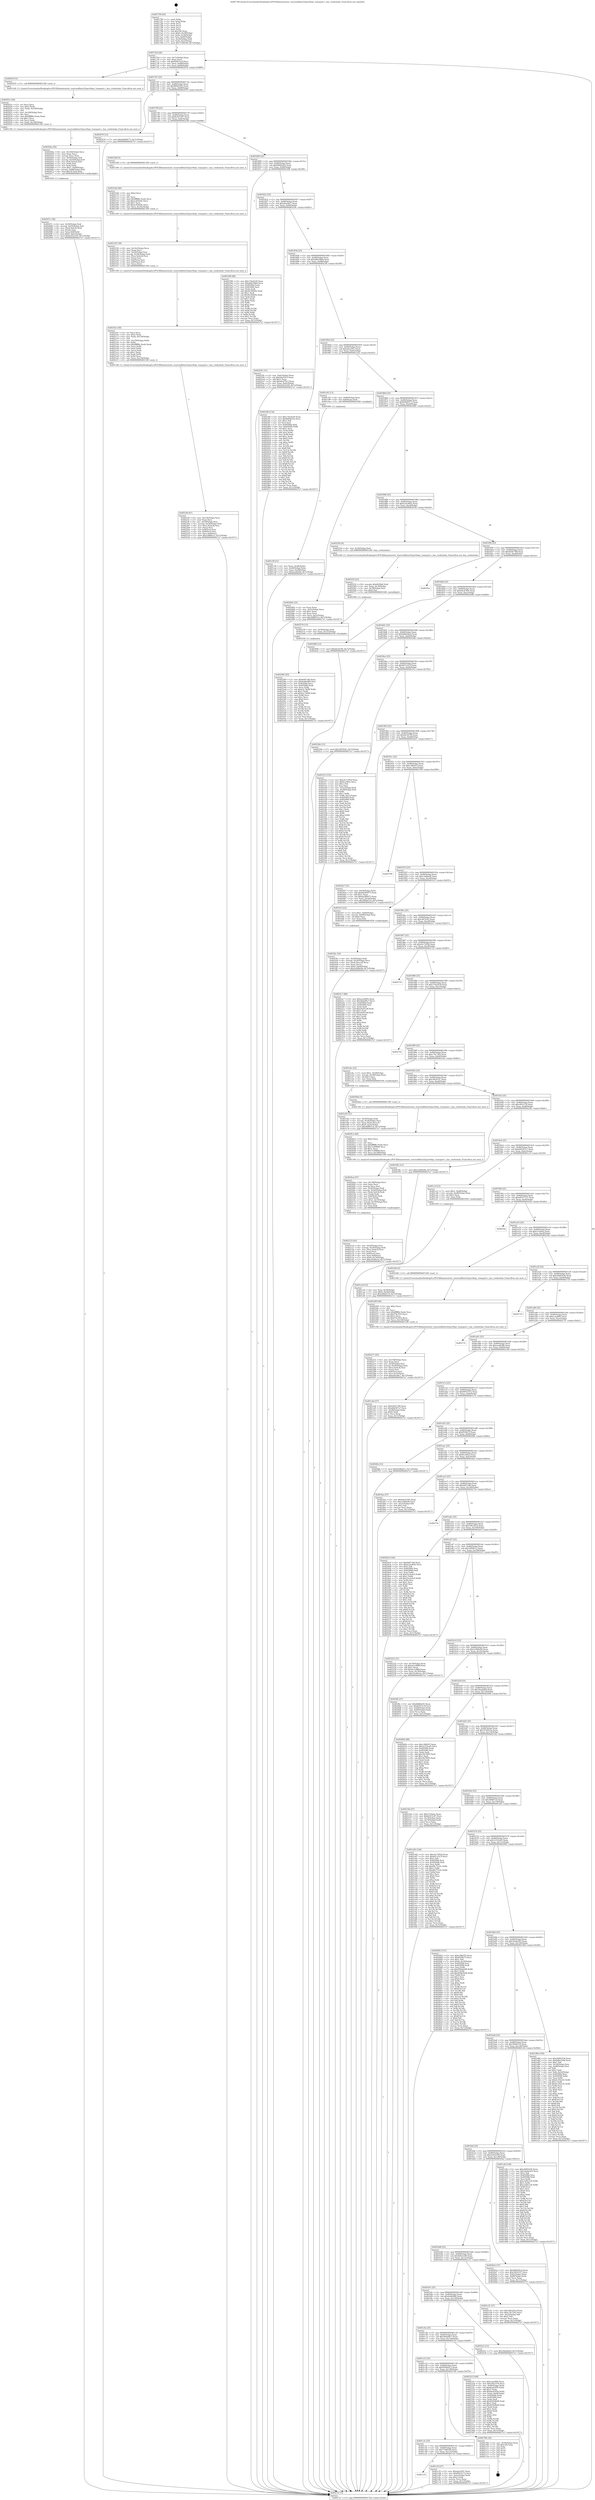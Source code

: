 digraph "0x401790" {
  label = "0x401790 (/mnt/c/Users/mathe/Desktop/tcc/POCII/binaries/extr_reactosdllwin32rpcrt4rpc_transport.c_has_credentials_Final-ollvm.out::main(0))"
  labelloc = "t"
  node[shape=record]

  Entry [label="",width=0.3,height=0.3,shape=circle,fillcolor=black,style=filled]
  "0x4017bd" [label="{
     0x4017bd [26]\l
     | [instrs]\l
     &nbsp;&nbsp;0x4017bd \<+3\>: mov -0x7c(%rbp),%eax\l
     &nbsp;&nbsp;0x4017c0 \<+2\>: mov %eax,%ecx\l
     &nbsp;&nbsp;0x4017c2 \<+6\>: sub $0x82815c5f,%ecx\l
     &nbsp;&nbsp;0x4017c8 \<+3\>: mov %eax,-0x80(%rbp)\l
     &nbsp;&nbsp;0x4017cb \<+6\>: mov %ecx,-0x84(%rbp)\l
     &nbsp;&nbsp;0x4017d1 \<+6\>: je 0000000000402019 \<main+0x889\>\l
  }"]
  "0x402019" [label="{
     0x402019 [5]\l
     | [instrs]\l
     &nbsp;&nbsp;0x402019 \<+5\>: call 0000000000401160 \<next_i\>\l
     | [calls]\l
     &nbsp;&nbsp;0x401160 \{1\} (/mnt/c/Users/mathe/Desktop/tcc/POCII/binaries/extr_reactosdllwin32rpcrt4rpc_transport.c_has_credentials_Final-ollvm.out::next_i)\l
  }"]
  "0x4017d7" [label="{
     0x4017d7 [25]\l
     | [instrs]\l
     &nbsp;&nbsp;0x4017d7 \<+5\>: jmp 00000000004017dc \<main+0x4c\>\l
     &nbsp;&nbsp;0x4017dc \<+3\>: mov -0x80(%rbp),%eax\l
     &nbsp;&nbsp;0x4017df \<+5\>: sub $0x889dc65e,%eax\l
     &nbsp;&nbsp;0x4017e4 \<+6\>: mov %eax,-0x88(%rbp)\l
     &nbsp;&nbsp;0x4017ea \<+6\>: je 0000000000402476 \<main+0xce6\>\l
  }"]
  Exit [label="",width=0.3,height=0.3,shape=circle,fillcolor=black,style=filled,peripheries=2]
  "0x402476" [label="{
     0x402476 [12]\l
     | [instrs]\l
     &nbsp;&nbsp;0x402476 \<+7\>: movl $0xb0b69173,-0x7c(%rbp)\l
     &nbsp;&nbsp;0x40247d \<+5\>: jmp 00000000004027a7 \<main+0x1017\>\l
  }"]
  "0x4017f0" [label="{
     0x4017f0 [25]\l
     | [instrs]\l
     &nbsp;&nbsp;0x4017f0 \<+5\>: jmp 00000000004017f5 \<main+0x65\>\l
     &nbsp;&nbsp;0x4017f5 \<+3\>: mov -0x80(%rbp),%eax\l
     &nbsp;&nbsp;0x4017f8 \<+5\>: sub $0x8c915c67,%eax\l
     &nbsp;&nbsp;0x4017fd \<+6\>: mov %eax,-0x8c(%rbp)\l
     &nbsp;&nbsp;0x401803 \<+6\>: je 0000000000402168 \<main+0x9d8\>\l
  }"]
  "0x402585" [label="{
     0x402585 [93]\l
     | [instrs]\l
     &nbsp;&nbsp;0x402585 \<+5\>: mov $0x6d07c8d,%eax\l
     &nbsp;&nbsp;0x40258a \<+5\>: mov $0x4e6fe984,%esi\l
     &nbsp;&nbsp;0x40258f \<+7\>: mov 0x405064,%ecx\l
     &nbsp;&nbsp;0x402596 \<+7\>: mov 0x405068,%edx\l
     &nbsp;&nbsp;0x40259d \<+3\>: mov %ecx,%r8d\l
     &nbsp;&nbsp;0x4025a0 \<+7\>: sub $0xb2c740f9,%r8d\l
     &nbsp;&nbsp;0x4025a7 \<+4\>: sub $0x1,%r8d\l
     &nbsp;&nbsp;0x4025ab \<+7\>: add $0xb2c740f9,%r8d\l
     &nbsp;&nbsp;0x4025b2 \<+4\>: imul %r8d,%ecx\l
     &nbsp;&nbsp;0x4025b6 \<+3\>: and $0x1,%ecx\l
     &nbsp;&nbsp;0x4025b9 \<+3\>: cmp $0x0,%ecx\l
     &nbsp;&nbsp;0x4025bc \<+4\>: sete %r9b\l
     &nbsp;&nbsp;0x4025c0 \<+3\>: cmp $0xa,%edx\l
     &nbsp;&nbsp;0x4025c3 \<+4\>: setl %r10b\l
     &nbsp;&nbsp;0x4025c7 \<+3\>: mov %r9b,%r11b\l
     &nbsp;&nbsp;0x4025ca \<+3\>: and %r10b,%r11b\l
     &nbsp;&nbsp;0x4025cd \<+3\>: xor %r10b,%r9b\l
     &nbsp;&nbsp;0x4025d0 \<+3\>: or %r9b,%r11b\l
     &nbsp;&nbsp;0x4025d3 \<+4\>: test $0x1,%r11b\l
     &nbsp;&nbsp;0x4025d7 \<+3\>: cmovne %esi,%eax\l
     &nbsp;&nbsp;0x4025da \<+3\>: mov %eax,-0x7c(%rbp)\l
     &nbsp;&nbsp;0x4025dd \<+5\>: jmp 00000000004027a7 \<main+0x1017\>\l
  }"]
  "0x402168" [label="{
     0x402168 [5]\l
     | [instrs]\l
     &nbsp;&nbsp;0x402168 \<+5\>: call 0000000000401160 \<next_i\>\l
     | [calls]\l
     &nbsp;&nbsp;0x401160 \{1\} (/mnt/c/Users/mathe/Desktop/tcc/POCII/binaries/extr_reactosdllwin32rpcrt4rpc_transport.c_has_credentials_Final-ollvm.out::next_i)\l
  }"]
  "0x401809" [label="{
     0x401809 [25]\l
     | [instrs]\l
     &nbsp;&nbsp;0x401809 \<+5\>: jmp 000000000040180e \<main+0x7e\>\l
     &nbsp;&nbsp;0x40180e \<+3\>: mov -0x80(%rbp),%eax\l
     &nbsp;&nbsp;0x401811 \<+5\>: sub $0x8d60dc83,%eax\l
     &nbsp;&nbsp;0x401816 \<+6\>: mov %eax,-0x90(%rbp)\l
     &nbsp;&nbsp;0x40181c \<+6\>: je 0000000000402398 \<main+0xc08\>\l
  }"]
  "0x402576" [label="{
     0x402576 [15]\l
     | [instrs]\l
     &nbsp;&nbsp;0x402576 \<+4\>: mov -0x50(%rbp),%rdi\l
     &nbsp;&nbsp;0x40257a \<+6\>: mov %eax,-0x15c(%rbp)\l
     &nbsp;&nbsp;0x402580 \<+5\>: call 0000000000401030 \<free@plt\>\l
     | [calls]\l
     &nbsp;&nbsp;0x401030 \{1\} (unknown)\l
  }"]
  "0x402398" [label="{
     0x402398 [88]\l
     | [instrs]\l
     &nbsp;&nbsp;0x402398 \<+5\>: mov $0xc74a2b30,%eax\l
     &nbsp;&nbsp;0x40239d \<+5\>: mov $0xa89e5864,%ecx\l
     &nbsp;&nbsp;0x4023a2 \<+7\>: mov 0x405064,%edx\l
     &nbsp;&nbsp;0x4023a9 \<+7\>: mov 0x405068,%esi\l
     &nbsp;&nbsp;0x4023b0 \<+2\>: mov %edx,%edi\l
     &nbsp;&nbsp;0x4023b2 \<+6\>: add $0x9e34d40e,%edi\l
     &nbsp;&nbsp;0x4023b8 \<+3\>: sub $0x1,%edi\l
     &nbsp;&nbsp;0x4023bb \<+6\>: sub $0x9e34d40e,%edi\l
     &nbsp;&nbsp;0x4023c1 \<+3\>: imul %edi,%edx\l
     &nbsp;&nbsp;0x4023c4 \<+3\>: and $0x1,%edx\l
     &nbsp;&nbsp;0x4023c7 \<+3\>: cmp $0x0,%edx\l
     &nbsp;&nbsp;0x4023ca \<+4\>: sete %r8b\l
     &nbsp;&nbsp;0x4023ce \<+3\>: cmp $0xa,%esi\l
     &nbsp;&nbsp;0x4023d1 \<+4\>: setl %r9b\l
     &nbsp;&nbsp;0x4023d5 \<+3\>: mov %r8b,%r10b\l
     &nbsp;&nbsp;0x4023d8 \<+3\>: and %r9b,%r10b\l
     &nbsp;&nbsp;0x4023db \<+3\>: xor %r9b,%r8b\l
     &nbsp;&nbsp;0x4023de \<+3\>: or %r8b,%r10b\l
     &nbsp;&nbsp;0x4023e1 \<+4\>: test $0x1,%r10b\l
     &nbsp;&nbsp;0x4023e5 \<+3\>: cmovne %ecx,%eax\l
     &nbsp;&nbsp;0x4023e8 \<+3\>: mov %eax,-0x7c(%rbp)\l
     &nbsp;&nbsp;0x4023eb \<+5\>: jmp 00000000004027a7 \<main+0x1017\>\l
  }"]
  "0x401822" [label="{
     0x401822 [25]\l
     | [instrs]\l
     &nbsp;&nbsp;0x401822 \<+5\>: jmp 0000000000401827 \<main+0x97\>\l
     &nbsp;&nbsp;0x401827 \<+3\>: mov -0x80(%rbp),%eax\l
     &nbsp;&nbsp;0x40182a \<+5\>: sub $0xa4ecfbe7,%eax\l
     &nbsp;&nbsp;0x40182f \<+6\>: mov %eax,-0x94(%rbp)\l
     &nbsp;&nbsp;0x401835 \<+6\>: je 000000000040229c \<main+0xb0c\>\l
  }"]
  "0x40255f" [label="{
     0x40255f [23]\l
     | [instrs]\l
     &nbsp;&nbsp;0x40255f \<+10\>: movabs $0x4030b6,%rdi\l
     &nbsp;&nbsp;0x402569 \<+3\>: mov %eax,-0x78(%rbp)\l
     &nbsp;&nbsp;0x40256c \<+3\>: mov -0x78(%rbp),%esi\l
     &nbsp;&nbsp;0x40256f \<+2\>: mov $0x0,%al\l
     &nbsp;&nbsp;0x402571 \<+5\>: call 0000000000401040 \<printf@plt\>\l
     | [calls]\l
     &nbsp;&nbsp;0x401040 \{1\} (unknown)\l
  }"]
  "0x40229c" [label="{
     0x40229c [31]\l
     | [instrs]\l
     &nbsp;&nbsp;0x40229c \<+3\>: mov -0x6c(%rbp),%eax\l
     &nbsp;&nbsp;0x40229f \<+5\>: sub $0xbfed70c3,%eax\l
     &nbsp;&nbsp;0x4022a4 \<+3\>: add $0x1,%eax\l
     &nbsp;&nbsp;0x4022a7 \<+5\>: add $0xbfed70c3,%eax\l
     &nbsp;&nbsp;0x4022ac \<+3\>: mov %eax,-0x6c(%rbp)\l
     &nbsp;&nbsp;0x4022af \<+7\>: movl $0x4c81b100,-0x7c(%rbp)\l
     &nbsp;&nbsp;0x4022b6 \<+5\>: jmp 00000000004027a7 \<main+0x1017\>\l
  }"]
  "0x40183b" [label="{
     0x40183b [25]\l
     | [instrs]\l
     &nbsp;&nbsp;0x40183b \<+5\>: jmp 0000000000401840 \<main+0xb0\>\l
     &nbsp;&nbsp;0x401840 \<+3\>: mov -0x80(%rbp),%eax\l
     &nbsp;&nbsp;0x401843 \<+5\>: sub $0xa89e5864,%eax\l
     &nbsp;&nbsp;0x401848 \<+6\>: mov %eax,-0x98(%rbp)\l
     &nbsp;&nbsp;0x40184e \<+6\>: je 00000000004023f0 \<main+0xc60\>\l
  }"]
  "0x402271" [label="{
     0x402271 [43]\l
     | [instrs]\l
     &nbsp;&nbsp;0x402271 \<+6\>: mov -0x158(%rbp),%ecx\l
     &nbsp;&nbsp;0x402277 \<+3\>: imul %eax,%ecx\l
     &nbsp;&nbsp;0x40227a \<+4\>: mov -0x50(%rbp),%rsi\l
     &nbsp;&nbsp;0x40227e \<+4\>: movslq -0x54(%rbp),%rdi\l
     &nbsp;&nbsp;0x402282 \<+4\>: mov (%rsi,%rdi,8),%rsi\l
     &nbsp;&nbsp;0x402286 \<+3\>: mov (%rsi),%rsi\l
     &nbsp;&nbsp;0x402289 \<+4\>: mov 0x8(%rsi),%rsi\l
     &nbsp;&nbsp;0x40228d \<+3\>: mov %ecx,0x10(%rsi)\l
     &nbsp;&nbsp;0x402290 \<+7\>: movl $0xa4ecfbe7,-0x7c(%rbp)\l
     &nbsp;&nbsp;0x402297 \<+5\>: jmp 00000000004027a7 \<main+0x1017\>\l
  }"]
  "0x4023f0" [label="{
     0x4023f0 [134]\l
     | [instrs]\l
     &nbsp;&nbsp;0x4023f0 \<+5\>: mov $0xc74a2b30,%eax\l
     &nbsp;&nbsp;0x4023f5 \<+5\>: mov $0x889dc65e,%ecx\l
     &nbsp;&nbsp;0x4023fa \<+2\>: mov $0x1,%dl\l
     &nbsp;&nbsp;0x4023fc \<+2\>: xor %esi,%esi\l
     &nbsp;&nbsp;0x4023fe \<+7\>: mov 0x405064,%edi\l
     &nbsp;&nbsp;0x402405 \<+8\>: mov 0x405068,%r8d\l
     &nbsp;&nbsp;0x40240d \<+3\>: sub $0x1,%esi\l
     &nbsp;&nbsp;0x402410 \<+3\>: mov %edi,%r9d\l
     &nbsp;&nbsp;0x402413 \<+3\>: add %esi,%r9d\l
     &nbsp;&nbsp;0x402416 \<+4\>: imul %r9d,%edi\l
     &nbsp;&nbsp;0x40241a \<+3\>: and $0x1,%edi\l
     &nbsp;&nbsp;0x40241d \<+3\>: cmp $0x0,%edi\l
     &nbsp;&nbsp;0x402420 \<+4\>: sete %r10b\l
     &nbsp;&nbsp;0x402424 \<+4\>: cmp $0xa,%r8d\l
     &nbsp;&nbsp;0x402428 \<+4\>: setl %r11b\l
     &nbsp;&nbsp;0x40242c \<+3\>: mov %r10b,%bl\l
     &nbsp;&nbsp;0x40242f \<+3\>: xor $0xff,%bl\l
     &nbsp;&nbsp;0x402432 \<+3\>: mov %r11b,%r14b\l
     &nbsp;&nbsp;0x402435 \<+4\>: xor $0xff,%r14b\l
     &nbsp;&nbsp;0x402439 \<+3\>: xor $0x1,%dl\l
     &nbsp;&nbsp;0x40243c \<+3\>: mov %bl,%r15b\l
     &nbsp;&nbsp;0x40243f \<+4\>: and $0xff,%r15b\l
     &nbsp;&nbsp;0x402443 \<+3\>: and %dl,%r10b\l
     &nbsp;&nbsp;0x402446 \<+3\>: mov %r14b,%r12b\l
     &nbsp;&nbsp;0x402449 \<+4\>: and $0xff,%r12b\l
     &nbsp;&nbsp;0x40244d \<+3\>: and %dl,%r11b\l
     &nbsp;&nbsp;0x402450 \<+3\>: or %r10b,%r15b\l
     &nbsp;&nbsp;0x402453 \<+3\>: or %r11b,%r12b\l
     &nbsp;&nbsp;0x402456 \<+3\>: xor %r12b,%r15b\l
     &nbsp;&nbsp;0x402459 \<+3\>: or %r14b,%bl\l
     &nbsp;&nbsp;0x40245c \<+3\>: xor $0xff,%bl\l
     &nbsp;&nbsp;0x40245f \<+3\>: or $0x1,%dl\l
     &nbsp;&nbsp;0x402462 \<+2\>: and %dl,%bl\l
     &nbsp;&nbsp;0x402464 \<+3\>: or %bl,%r15b\l
     &nbsp;&nbsp;0x402467 \<+4\>: test $0x1,%r15b\l
     &nbsp;&nbsp;0x40246b \<+3\>: cmovne %ecx,%eax\l
     &nbsp;&nbsp;0x40246e \<+3\>: mov %eax,-0x7c(%rbp)\l
     &nbsp;&nbsp;0x402471 \<+5\>: jmp 00000000004027a7 \<main+0x1017\>\l
  }"]
  "0x401854" [label="{
     0x401854 [25]\l
     | [instrs]\l
     &nbsp;&nbsp;0x401854 \<+5\>: jmp 0000000000401859 \<main+0xc9\>\l
     &nbsp;&nbsp;0x401859 \<+3\>: mov -0x80(%rbp),%eax\l
     &nbsp;&nbsp;0x40185c \<+5\>: sub $0xafaec951,%eax\l
     &nbsp;&nbsp;0x401861 \<+6\>: mov %eax,-0x9c(%rbp)\l
     &nbsp;&nbsp;0x401867 \<+6\>: je 0000000000401c92 \<main+0x502\>\l
  }"]
  "0x402249" [label="{
     0x402249 [40]\l
     | [instrs]\l
     &nbsp;&nbsp;0x402249 \<+5\>: mov $0x2,%ecx\l
     &nbsp;&nbsp;0x40224e \<+1\>: cltd\l
     &nbsp;&nbsp;0x40224f \<+2\>: idiv %ecx\l
     &nbsp;&nbsp;0x402251 \<+6\>: imul $0xfffffffe,%edx,%ecx\l
     &nbsp;&nbsp;0x402257 \<+6\>: sub $0xf74c5f10,%ecx\l
     &nbsp;&nbsp;0x40225d \<+3\>: add $0x1,%ecx\l
     &nbsp;&nbsp;0x402260 \<+6\>: add $0xf74c5f10,%ecx\l
     &nbsp;&nbsp;0x402266 \<+6\>: mov %ecx,-0x158(%rbp)\l
     &nbsp;&nbsp;0x40226c \<+5\>: call 0000000000401160 \<next_i\>\l
     | [calls]\l
     &nbsp;&nbsp;0x401160 \{1\} (/mnt/c/Users/mathe/Desktop/tcc/POCII/binaries/extr_reactosdllwin32rpcrt4rpc_transport.c_has_credentials_Final-ollvm.out::next_i)\l
  }"]
  "0x401c92" [label="{
     0x401c92 [13]\l
     | [instrs]\l
     &nbsp;&nbsp;0x401c92 \<+4\>: mov -0x40(%rbp),%rax\l
     &nbsp;&nbsp;0x401c96 \<+4\>: mov 0x8(%rax),%rdi\l
     &nbsp;&nbsp;0x401c9a \<+5\>: call 0000000000401060 \<atoi@plt\>\l
     | [calls]\l
     &nbsp;&nbsp;0x401060 \{1\} (unknown)\l
  }"]
  "0x40186d" [label="{
     0x40186d [25]\l
     | [instrs]\l
     &nbsp;&nbsp;0x40186d \<+5\>: jmp 0000000000401872 \<main+0xe2\>\l
     &nbsp;&nbsp;0x401872 \<+3\>: mov -0x80(%rbp),%eax\l
     &nbsp;&nbsp;0x401875 \<+5\>: sub $0xb0b69173,%eax\l
     &nbsp;&nbsp;0x40187a \<+6\>: mov %eax,-0xa0(%rbp)\l
     &nbsp;&nbsp;0x401880 \<+6\>: je 0000000000402482 \<main+0xcf2\>\l
  }"]
  "0x4021f6" [label="{
     0x4021f6 [47]\l
     | [instrs]\l
     &nbsp;&nbsp;0x4021f6 \<+6\>: mov -0x154(%rbp),%ecx\l
     &nbsp;&nbsp;0x4021fc \<+3\>: imul %eax,%ecx\l
     &nbsp;&nbsp;0x4021ff \<+4\>: mov -0x50(%rbp),%rsi\l
     &nbsp;&nbsp;0x402203 \<+4\>: movslq -0x54(%rbp),%rdi\l
     &nbsp;&nbsp;0x402207 \<+4\>: mov (%rsi,%rdi,8),%rsi\l
     &nbsp;&nbsp;0x40220b \<+3\>: mov (%rsi),%rsi\l
     &nbsp;&nbsp;0x40220e \<+4\>: mov 0x8(%rsi),%rsi\l
     &nbsp;&nbsp;0x402212 \<+4\>: mov 0x8(%rsi),%rsi\l
     &nbsp;&nbsp;0x402216 \<+3\>: mov %ecx,0x4(%rsi)\l
     &nbsp;&nbsp;0x402219 \<+7\>: movl $0x1d90fe12,-0x7c(%rbp)\l
     &nbsp;&nbsp;0x402220 \<+5\>: jmp 00000000004027a7 \<main+0x1017\>\l
  }"]
  "0x402482" [label="{
     0x402482 [25]\l
     | [instrs]\l
     &nbsp;&nbsp;0x402482 \<+2\>: xor %eax,%eax\l
     &nbsp;&nbsp;0x402484 \<+3\>: mov -0x5c(%rbp),%ecx\l
     &nbsp;&nbsp;0x402487 \<+3\>: sub $0x1,%eax\l
     &nbsp;&nbsp;0x40248a \<+2\>: sub %eax,%ecx\l
     &nbsp;&nbsp;0x40248c \<+3\>: mov %ecx,-0x5c(%rbp)\l
     &nbsp;&nbsp;0x40248f \<+7\>: movl $0x36f807c4,-0x7c(%rbp)\l
     &nbsp;&nbsp;0x402496 \<+5\>: jmp 00000000004027a7 \<main+0x1017\>\l
  }"]
  "0x401886" [label="{
     0x401886 [25]\l
     | [instrs]\l
     &nbsp;&nbsp;0x401886 \<+5\>: jmp 000000000040188b \<main+0xfb\>\l
     &nbsp;&nbsp;0x40188b \<+3\>: mov -0x80(%rbp),%eax\l
     &nbsp;&nbsp;0x40188e \<+5\>: sub $0xb1dcd0d2,%eax\l
     &nbsp;&nbsp;0x401893 \<+6\>: mov %eax,-0xa4(%rbp)\l
     &nbsp;&nbsp;0x401899 \<+6\>: je 0000000000402556 \<main+0xdc6\>\l
  }"]
  "0x4021bc" [label="{
     0x4021bc [58]\l
     | [instrs]\l
     &nbsp;&nbsp;0x4021bc \<+2\>: xor %ecx,%ecx\l
     &nbsp;&nbsp;0x4021be \<+5\>: mov $0x2,%edx\l
     &nbsp;&nbsp;0x4021c3 \<+6\>: mov %edx,-0x150(%rbp)\l
     &nbsp;&nbsp;0x4021c9 \<+1\>: cltd\l
     &nbsp;&nbsp;0x4021ca \<+7\>: mov -0x150(%rbp),%r8d\l
     &nbsp;&nbsp;0x4021d1 \<+3\>: idiv %r8d\l
     &nbsp;&nbsp;0x4021d4 \<+6\>: imul $0xfffffffe,%edx,%edx\l
     &nbsp;&nbsp;0x4021da \<+3\>: mov %ecx,%r9d\l
     &nbsp;&nbsp;0x4021dd \<+3\>: sub %edx,%r9d\l
     &nbsp;&nbsp;0x4021e0 \<+2\>: mov %ecx,%edx\l
     &nbsp;&nbsp;0x4021e2 \<+3\>: sub $0x1,%edx\l
     &nbsp;&nbsp;0x4021e5 \<+3\>: add %edx,%r9d\l
     &nbsp;&nbsp;0x4021e8 \<+3\>: sub %r9d,%ecx\l
     &nbsp;&nbsp;0x4021eb \<+6\>: mov %ecx,-0x154(%rbp)\l
     &nbsp;&nbsp;0x4021f1 \<+5\>: call 0000000000401160 \<next_i\>\l
     | [calls]\l
     &nbsp;&nbsp;0x401160 \{1\} (/mnt/c/Users/mathe/Desktop/tcc/POCII/binaries/extr_reactosdllwin32rpcrt4rpc_transport.c_has_credentials_Final-ollvm.out::next_i)\l
  }"]
  "0x402556" [label="{
     0x402556 [9]\l
     | [instrs]\l
     &nbsp;&nbsp;0x402556 \<+4\>: mov -0x50(%rbp),%rdi\l
     &nbsp;&nbsp;0x40255a \<+5\>: call 0000000000401240 \<has_credentials\>\l
     | [calls]\l
     &nbsp;&nbsp;0x401240 \{1\} (/mnt/c/Users/mathe/Desktop/tcc/POCII/binaries/extr_reactosdllwin32rpcrt4rpc_transport.c_has_credentials_Final-ollvm.out::has_credentials)\l
  }"]
  "0x40189f" [label="{
     0x40189f [25]\l
     | [instrs]\l
     &nbsp;&nbsp;0x40189f \<+5\>: jmp 00000000004018a4 \<main+0x114\>\l
     &nbsp;&nbsp;0x4018a4 \<+3\>: mov -0x80(%rbp),%eax\l
     &nbsp;&nbsp;0x4018a7 \<+5\>: sub $0xb45f1768,%eax\l
     &nbsp;&nbsp;0x4018ac \<+6\>: mov %eax,-0xa8(%rbp)\l
     &nbsp;&nbsp;0x4018b2 \<+6\>: je 00000000004025ee \<main+0xe5e\>\l
  }"]
  "0x402195" [label="{
     0x402195 [39]\l
     | [instrs]\l
     &nbsp;&nbsp;0x402195 \<+6\>: mov -0x14c(%rbp),%ecx\l
     &nbsp;&nbsp;0x40219b \<+3\>: imul %eax,%ecx\l
     &nbsp;&nbsp;0x40219e \<+4\>: mov -0x50(%rbp),%rsi\l
     &nbsp;&nbsp;0x4021a2 \<+4\>: movslq -0x54(%rbp),%rdi\l
     &nbsp;&nbsp;0x4021a6 \<+4\>: mov (%rsi,%rdi,8),%rsi\l
     &nbsp;&nbsp;0x4021aa \<+3\>: mov (%rsi),%rsi\l
     &nbsp;&nbsp;0x4021ad \<+4\>: mov 0x8(%rsi),%rsi\l
     &nbsp;&nbsp;0x4021b1 \<+4\>: mov 0x8(%rsi),%rsi\l
     &nbsp;&nbsp;0x4021b5 \<+2\>: mov %ecx,(%rsi)\l
     &nbsp;&nbsp;0x4021b7 \<+5\>: call 0000000000401160 \<next_i\>\l
     | [calls]\l
     &nbsp;&nbsp;0x401160 \{1\} (/mnt/c/Users/mathe/Desktop/tcc/POCII/binaries/extr_reactosdllwin32rpcrt4rpc_transport.c_has_credentials_Final-ollvm.out::next_i)\l
  }"]
  "0x4025ee" [label="{
     0x4025ee\l
  }", style=dashed]
  "0x4018b8" [label="{
     0x4018b8 [25]\l
     | [instrs]\l
     &nbsp;&nbsp;0x4018b8 \<+5\>: jmp 00000000004018bd \<main+0x12d\>\l
     &nbsp;&nbsp;0x4018bd \<+3\>: mov -0x80(%rbp),%eax\l
     &nbsp;&nbsp;0x4018c0 \<+5\>: sub $0xb4c4149c,%eax\l
     &nbsp;&nbsp;0x4018c5 \<+6\>: mov %eax,-0xac(%rbp)\l
     &nbsp;&nbsp;0x4018cb \<+6\>: je 000000000040249b \<main+0xd0b\>\l
  }"]
  "0x40216d" [label="{
     0x40216d [40]\l
     | [instrs]\l
     &nbsp;&nbsp;0x40216d \<+5\>: mov $0x2,%ecx\l
     &nbsp;&nbsp;0x402172 \<+1\>: cltd\l
     &nbsp;&nbsp;0x402173 \<+2\>: idiv %ecx\l
     &nbsp;&nbsp;0x402175 \<+6\>: imul $0xfffffffe,%edx,%ecx\l
     &nbsp;&nbsp;0x40217b \<+6\>: sub $0xac454e8c,%ecx\l
     &nbsp;&nbsp;0x402181 \<+3\>: add $0x1,%ecx\l
     &nbsp;&nbsp;0x402184 \<+6\>: add $0xac454e8c,%ecx\l
     &nbsp;&nbsp;0x40218a \<+6\>: mov %ecx,-0x14c(%rbp)\l
     &nbsp;&nbsp;0x402190 \<+5\>: call 0000000000401160 \<next_i\>\l
     | [calls]\l
     &nbsp;&nbsp;0x401160 \{1\} (/mnt/c/Users/mathe/Desktop/tcc/POCII/binaries/extr_reactosdllwin32rpcrt4rpc_transport.c_has_credentials_Final-ollvm.out::next_i)\l
  }"]
  "0x40249b" [label="{
     0x40249b [12]\l
     | [instrs]\l
     &nbsp;&nbsp;0x40249b \<+7\>: movl $0xbfe3b7f6,-0x7c(%rbp)\l
     &nbsp;&nbsp;0x4024a2 \<+5\>: jmp 00000000004027a7 \<main+0x1017\>\l
  }"]
  "0x4018d1" [label="{
     0x4018d1 [25]\l
     | [instrs]\l
     &nbsp;&nbsp;0x4018d1 \<+5\>: jmp 00000000004018d6 \<main+0x146\>\l
     &nbsp;&nbsp;0x4018d6 \<+3\>: mov -0x80(%rbp),%eax\l
     &nbsp;&nbsp;0x4018d9 \<+5\>: sub $0xb80d3bcd,%eax\l
     &nbsp;&nbsp;0x4018de \<+6\>: mov %eax,-0xb0(%rbp)\l
     &nbsp;&nbsp;0x4018e4 \<+6\>: je 00000000004022bb \<main+0xb2b\>\l
  }"]
  "0x402123" [label="{
     0x402123 [42]\l
     | [instrs]\l
     &nbsp;&nbsp;0x402123 \<+4\>: mov -0x50(%rbp),%rsi\l
     &nbsp;&nbsp;0x402127 \<+4\>: movslq -0x54(%rbp),%rdi\l
     &nbsp;&nbsp;0x40212b \<+4\>: mov (%rsi,%rdi,8),%rsi\l
     &nbsp;&nbsp;0x40212f \<+3\>: mov (%rsi),%rsi\l
     &nbsp;&nbsp;0x402132 \<+4\>: mov 0x8(%rsi),%rsi\l
     &nbsp;&nbsp;0x402136 \<+4\>: mov %rax,0x8(%rsi)\l
     &nbsp;&nbsp;0x40213a \<+7\>: movl $0x0,-0x74(%rbp)\l
     &nbsp;&nbsp;0x402141 \<+7\>: movl $0x35c60e3a,-0x7c(%rbp)\l
     &nbsp;&nbsp;0x402148 \<+5\>: jmp 00000000004027a7 \<main+0x1017\>\l
  }"]
  "0x4022bb" [label="{
     0x4022bb [12]\l
     | [instrs]\l
     &nbsp;&nbsp;0x4022bb \<+7\>: movl $0xc407fc6c,-0x7c(%rbp)\l
     &nbsp;&nbsp;0x4022c2 \<+5\>: jmp 00000000004027a7 \<main+0x1017\>\l
  }"]
  "0x4018ea" [label="{
     0x4018ea [25]\l
     | [instrs]\l
     &nbsp;&nbsp;0x4018ea \<+5\>: jmp 00000000004018ef \<main+0x15f\>\l
     &nbsp;&nbsp;0x4018ef \<+3\>: mov -0x80(%rbp),%eax\l
     &nbsp;&nbsp;0x4018f2 \<+5\>: sub $0xb97e327f,%eax\l
     &nbsp;&nbsp;0x4018f7 \<+6\>: mov %eax,-0xb4(%rbp)\l
     &nbsp;&nbsp;0x4018fd \<+6\>: je 0000000000401f12 \<main+0x782\>\l
  }"]
  "0x4020ea" [label="{
     0x4020ea [57]\l
     | [instrs]\l
     &nbsp;&nbsp;0x4020ea \<+6\>: mov -0x148(%rbp),%ecx\l
     &nbsp;&nbsp;0x4020f0 \<+3\>: imul %eax,%ecx\l
     &nbsp;&nbsp;0x4020f3 \<+3\>: movslq %ecx,%rsi\l
     &nbsp;&nbsp;0x4020f6 \<+4\>: mov -0x50(%rbp),%rdi\l
     &nbsp;&nbsp;0x4020fa \<+4\>: movslq -0x54(%rbp),%r8\l
     &nbsp;&nbsp;0x4020fe \<+4\>: mov (%rdi,%r8,8),%rdi\l
     &nbsp;&nbsp;0x402102 \<+3\>: mov (%rdi),%rdi\l
     &nbsp;&nbsp;0x402105 \<+4\>: mov 0x8(%rdi),%rdi\l
     &nbsp;&nbsp;0x402109 \<+3\>: mov %rsi,(%rdi)\l
     &nbsp;&nbsp;0x40210c \<+7\>: movl $0x1,-0x70(%rbp)\l
     &nbsp;&nbsp;0x402113 \<+4\>: movslq -0x70(%rbp),%rsi\l
     &nbsp;&nbsp;0x402117 \<+4\>: shl $0x3,%rsi\l
     &nbsp;&nbsp;0x40211b \<+3\>: mov %rsi,%rdi\l
     &nbsp;&nbsp;0x40211e \<+5\>: call 0000000000401050 \<malloc@plt\>\l
     | [calls]\l
     &nbsp;&nbsp;0x401050 \{1\} (unknown)\l
  }"]
  "0x401f12" [label="{
     0x401f12 [152]\l
     | [instrs]\l
     &nbsp;&nbsp;0x401f12 \<+5\>: mov $0xc6c7295d,%eax\l
     &nbsp;&nbsp;0x401f17 \<+5\>: mov $0x6cc002e,%ecx\l
     &nbsp;&nbsp;0x401f1c \<+2\>: mov $0x1,%dl\l
     &nbsp;&nbsp;0x401f1e \<+2\>: xor %esi,%esi\l
     &nbsp;&nbsp;0x401f20 \<+3\>: mov -0x5c(%rbp),%edi\l
     &nbsp;&nbsp;0x401f23 \<+3\>: cmp -0x58(%rbp),%edi\l
     &nbsp;&nbsp;0x401f26 \<+4\>: setl %r8b\l
     &nbsp;&nbsp;0x401f2a \<+4\>: and $0x1,%r8b\l
     &nbsp;&nbsp;0x401f2e \<+4\>: mov %r8b,-0x21(%rbp)\l
     &nbsp;&nbsp;0x401f32 \<+7\>: mov 0x405064,%edi\l
     &nbsp;&nbsp;0x401f39 \<+8\>: mov 0x405068,%r9d\l
     &nbsp;&nbsp;0x401f41 \<+3\>: sub $0x1,%esi\l
     &nbsp;&nbsp;0x401f44 \<+3\>: mov %edi,%r10d\l
     &nbsp;&nbsp;0x401f47 \<+3\>: add %esi,%r10d\l
     &nbsp;&nbsp;0x401f4a \<+4\>: imul %r10d,%edi\l
     &nbsp;&nbsp;0x401f4e \<+3\>: and $0x1,%edi\l
     &nbsp;&nbsp;0x401f51 \<+3\>: cmp $0x0,%edi\l
     &nbsp;&nbsp;0x401f54 \<+4\>: sete %r8b\l
     &nbsp;&nbsp;0x401f58 \<+4\>: cmp $0xa,%r9d\l
     &nbsp;&nbsp;0x401f5c \<+4\>: setl %r11b\l
     &nbsp;&nbsp;0x401f60 \<+3\>: mov %r8b,%bl\l
     &nbsp;&nbsp;0x401f63 \<+3\>: xor $0xff,%bl\l
     &nbsp;&nbsp;0x401f66 \<+3\>: mov %r11b,%r14b\l
     &nbsp;&nbsp;0x401f69 \<+4\>: xor $0xff,%r14b\l
     &nbsp;&nbsp;0x401f6d \<+3\>: xor $0x0,%dl\l
     &nbsp;&nbsp;0x401f70 \<+3\>: mov %bl,%r15b\l
     &nbsp;&nbsp;0x401f73 \<+4\>: and $0x0,%r15b\l
     &nbsp;&nbsp;0x401f77 \<+3\>: and %dl,%r8b\l
     &nbsp;&nbsp;0x401f7a \<+3\>: mov %r14b,%r12b\l
     &nbsp;&nbsp;0x401f7d \<+4\>: and $0x0,%r12b\l
     &nbsp;&nbsp;0x401f81 \<+3\>: and %dl,%r11b\l
     &nbsp;&nbsp;0x401f84 \<+3\>: or %r8b,%r15b\l
     &nbsp;&nbsp;0x401f87 \<+3\>: or %r11b,%r12b\l
     &nbsp;&nbsp;0x401f8a \<+3\>: xor %r12b,%r15b\l
     &nbsp;&nbsp;0x401f8d \<+3\>: or %r14b,%bl\l
     &nbsp;&nbsp;0x401f90 \<+3\>: xor $0xff,%bl\l
     &nbsp;&nbsp;0x401f93 \<+3\>: or $0x0,%dl\l
     &nbsp;&nbsp;0x401f96 \<+2\>: and %dl,%bl\l
     &nbsp;&nbsp;0x401f98 \<+3\>: or %bl,%r15b\l
     &nbsp;&nbsp;0x401f9b \<+4\>: test $0x1,%r15b\l
     &nbsp;&nbsp;0x401f9f \<+3\>: cmovne %ecx,%eax\l
     &nbsp;&nbsp;0x401fa2 \<+3\>: mov %eax,-0x7c(%rbp)\l
     &nbsp;&nbsp;0x401fa5 \<+5\>: jmp 00000000004027a7 \<main+0x1017\>\l
  }"]
  "0x401903" [label="{
     0x401903 [25]\l
     | [instrs]\l
     &nbsp;&nbsp;0x401903 \<+5\>: jmp 0000000000401908 \<main+0x178\>\l
     &nbsp;&nbsp;0x401908 \<+3\>: mov -0x80(%rbp),%eax\l
     &nbsp;&nbsp;0x40190b \<+5\>: sub $0xbfe3b7f6,%eax\l
     &nbsp;&nbsp;0x401910 \<+6\>: mov %eax,-0xb8(%rbp)\l
     &nbsp;&nbsp;0x401916 \<+6\>: je 00000000004024a7 \<main+0xd17\>\l
  }"]
  "0x4020c2" [label="{
     0x4020c2 [40]\l
     | [instrs]\l
     &nbsp;&nbsp;0x4020c2 \<+5\>: mov $0x2,%ecx\l
     &nbsp;&nbsp;0x4020c7 \<+1\>: cltd\l
     &nbsp;&nbsp;0x4020c8 \<+2\>: idiv %ecx\l
     &nbsp;&nbsp;0x4020ca \<+6\>: imul $0xfffffffe,%edx,%ecx\l
     &nbsp;&nbsp;0x4020d0 \<+6\>: add $0x7e398fb6,%ecx\l
     &nbsp;&nbsp;0x4020d6 \<+3\>: add $0x1,%ecx\l
     &nbsp;&nbsp;0x4020d9 \<+6\>: sub $0x7e398fb6,%ecx\l
     &nbsp;&nbsp;0x4020df \<+6\>: mov %ecx,-0x148(%rbp)\l
     &nbsp;&nbsp;0x4020e5 \<+5\>: call 0000000000401160 \<next_i\>\l
     | [calls]\l
     &nbsp;&nbsp;0x401160 \{1\} (/mnt/c/Users/mathe/Desktop/tcc/POCII/binaries/extr_reactosdllwin32rpcrt4rpc_transport.c_has_credentials_Final-ollvm.out::next_i)\l
  }"]
  "0x4024a7" [label="{
     0x4024a7 [31]\l
     | [instrs]\l
     &nbsp;&nbsp;0x4024a7 \<+3\>: mov -0x54(%rbp),%eax\l
     &nbsp;&nbsp;0x4024aa \<+5\>: add $0xbb280475,%eax\l
     &nbsp;&nbsp;0x4024af \<+3\>: add $0x1,%eax\l
     &nbsp;&nbsp;0x4024b2 \<+5\>: sub $0xbb280475,%eax\l
     &nbsp;&nbsp;0x4024b7 \<+3\>: mov %eax,-0x54(%rbp)\l
     &nbsp;&nbsp;0x4024ba \<+7\>: movl $0x3f84d7c9,-0x7c(%rbp)\l
     &nbsp;&nbsp;0x4024c1 \<+5\>: jmp 00000000004027a7 \<main+0x1017\>\l
  }"]
  "0x40191c" [label="{
     0x40191c [25]\l
     | [instrs]\l
     &nbsp;&nbsp;0x40191c \<+5\>: jmp 0000000000401921 \<main+0x191\>\l
     &nbsp;&nbsp;0x401921 \<+3\>: mov -0x80(%rbp),%eax\l
     &nbsp;&nbsp;0x401924 \<+5\>: sub $0xc38fef53,%eax\l
     &nbsp;&nbsp;0x401929 \<+6\>: mov %eax,-0xbc(%rbp)\l
     &nbsp;&nbsp;0x40192f \<+6\>: je 0000000000402799 \<main+0x1009\>\l
  }"]
  "0x40207c" [label="{
     0x40207c [38]\l
     | [instrs]\l
     &nbsp;&nbsp;0x40207c \<+4\>: mov -0x50(%rbp),%rdi\l
     &nbsp;&nbsp;0x402080 \<+4\>: movslq -0x54(%rbp),%r8\l
     &nbsp;&nbsp;0x402084 \<+4\>: mov (%rdi,%r8,8),%rdi\l
     &nbsp;&nbsp;0x402088 \<+3\>: mov (%rdi),%rdi\l
     &nbsp;&nbsp;0x40208b \<+4\>: mov %rax,0x8(%rdi)\l
     &nbsp;&nbsp;0x40208f \<+7\>: movl $0x0,-0x6c(%rbp)\l
     &nbsp;&nbsp;0x402096 \<+7\>: movl $0x4c81b100,-0x7c(%rbp)\l
     &nbsp;&nbsp;0x40209d \<+5\>: jmp 00000000004027a7 \<main+0x1017\>\l
  }"]
  "0x402799" [label="{
     0x402799\l
  }", style=dashed]
  "0x401935" [label="{
     0x401935 [25]\l
     | [instrs]\l
     &nbsp;&nbsp;0x401935 \<+5\>: jmp 000000000040193a \<main+0x1aa\>\l
     &nbsp;&nbsp;0x40193a \<+3\>: mov -0x80(%rbp),%eax\l
     &nbsp;&nbsp;0x40193d \<+5\>: sub $0xc3d44ef4,%eax\l
     &nbsp;&nbsp;0x401942 \<+6\>: mov %eax,-0xc0(%rbp)\l
     &nbsp;&nbsp;0x401948 \<+6\>: je 0000000000401fc5 \<main+0x835\>\l
  }"]
  "0x40204a" [label="{
     0x40204a [50]\l
     | [instrs]\l
     &nbsp;&nbsp;0x40204a \<+6\>: mov -0x144(%rbp),%ecx\l
     &nbsp;&nbsp;0x402050 \<+3\>: imul %eax,%ecx\l
     &nbsp;&nbsp;0x402053 \<+3\>: movslq %ecx,%rdi\l
     &nbsp;&nbsp;0x402056 \<+4\>: mov -0x50(%rbp),%r8\l
     &nbsp;&nbsp;0x40205a \<+4\>: movslq -0x54(%rbp),%r9\l
     &nbsp;&nbsp;0x40205e \<+4\>: mov (%r8,%r9,8),%r8\l
     &nbsp;&nbsp;0x402062 \<+3\>: mov (%r8),%r8\l
     &nbsp;&nbsp;0x402065 \<+3\>: mov %rdi,(%r8)\l
     &nbsp;&nbsp;0x402068 \<+7\>: movl $0x1,-0x68(%rbp)\l
     &nbsp;&nbsp;0x40206f \<+4\>: movslq -0x68(%rbp),%rdi\l
     &nbsp;&nbsp;0x402073 \<+4\>: imul $0x18,%rdi,%rdi\l
     &nbsp;&nbsp;0x402077 \<+5\>: call 0000000000401050 \<malloc@plt\>\l
     | [calls]\l
     &nbsp;&nbsp;0x401050 \{1\} (unknown)\l
  }"]
  "0x401fc5" [label="{
     0x401fc5 [23]\l
     | [instrs]\l
     &nbsp;&nbsp;0x401fc5 \<+7\>: movl $0x1,-0x60(%rbp)\l
     &nbsp;&nbsp;0x401fcc \<+4\>: movslq -0x60(%rbp),%rax\l
     &nbsp;&nbsp;0x401fd0 \<+4\>: shl $0x4,%rax\l
     &nbsp;&nbsp;0x401fd4 \<+3\>: mov %rax,%rdi\l
     &nbsp;&nbsp;0x401fd7 \<+5\>: call 0000000000401050 \<malloc@plt\>\l
     | [calls]\l
     &nbsp;&nbsp;0x401050 \{1\} (unknown)\l
  }"]
  "0x40194e" [label="{
     0x40194e [25]\l
     | [instrs]\l
     &nbsp;&nbsp;0x40194e \<+5\>: jmp 0000000000401953 \<main+0x1c3\>\l
     &nbsp;&nbsp;0x401953 \<+3\>: mov -0x80(%rbp),%eax\l
     &nbsp;&nbsp;0x401956 \<+5\>: sub $0xc407fc6c,%eax\l
     &nbsp;&nbsp;0x40195b \<+6\>: mov %eax,-0xc4(%rbp)\l
     &nbsp;&nbsp;0x401961 \<+6\>: je 00000000004022c7 \<main+0xb37\>\l
  }"]
  "0x40201e" [label="{
     0x40201e [44]\l
     | [instrs]\l
     &nbsp;&nbsp;0x40201e \<+2\>: xor %ecx,%ecx\l
     &nbsp;&nbsp;0x402020 \<+5\>: mov $0x2,%edx\l
     &nbsp;&nbsp;0x402025 \<+6\>: mov %edx,-0x140(%rbp)\l
     &nbsp;&nbsp;0x40202b \<+1\>: cltd\l
     &nbsp;&nbsp;0x40202c \<+6\>: mov -0x140(%rbp),%esi\l
     &nbsp;&nbsp;0x402032 \<+2\>: idiv %esi\l
     &nbsp;&nbsp;0x402034 \<+6\>: imul $0xfffffffe,%edx,%edx\l
     &nbsp;&nbsp;0x40203a \<+3\>: sub $0x1,%ecx\l
     &nbsp;&nbsp;0x40203d \<+2\>: sub %ecx,%edx\l
     &nbsp;&nbsp;0x40203f \<+6\>: mov %edx,-0x144(%rbp)\l
     &nbsp;&nbsp;0x402045 \<+5\>: call 0000000000401160 \<next_i\>\l
     | [calls]\l
     &nbsp;&nbsp;0x401160 \{1\} (/mnt/c/Users/mathe/Desktop/tcc/POCII/binaries/extr_reactosdllwin32rpcrt4rpc_transport.c_has_credentials_Final-ollvm.out::next_i)\l
  }"]
  "0x4022c7" [label="{
     0x4022c7 [88]\l
     | [instrs]\l
     &nbsp;&nbsp;0x4022c7 \<+5\>: mov $0xecae4f65,%eax\l
     &nbsp;&nbsp;0x4022cc \<+5\>: mov $0x56da09c7,%ecx\l
     &nbsp;&nbsp;0x4022d1 \<+7\>: mov 0x405064,%edx\l
     &nbsp;&nbsp;0x4022d8 \<+7\>: mov 0x405068,%esi\l
     &nbsp;&nbsp;0x4022df \<+2\>: mov %edx,%edi\l
     &nbsp;&nbsp;0x4022e1 \<+6\>: add $0xe9c81e4f,%edi\l
     &nbsp;&nbsp;0x4022e7 \<+3\>: sub $0x1,%edi\l
     &nbsp;&nbsp;0x4022ea \<+6\>: sub $0xe9c81e4f,%edi\l
     &nbsp;&nbsp;0x4022f0 \<+3\>: imul %edi,%edx\l
     &nbsp;&nbsp;0x4022f3 \<+3\>: and $0x1,%edx\l
     &nbsp;&nbsp;0x4022f6 \<+3\>: cmp $0x0,%edx\l
     &nbsp;&nbsp;0x4022f9 \<+4\>: sete %r8b\l
     &nbsp;&nbsp;0x4022fd \<+3\>: cmp $0xa,%esi\l
     &nbsp;&nbsp;0x402300 \<+4\>: setl %r9b\l
     &nbsp;&nbsp;0x402304 \<+3\>: mov %r8b,%r10b\l
     &nbsp;&nbsp;0x402307 \<+3\>: and %r9b,%r10b\l
     &nbsp;&nbsp;0x40230a \<+3\>: xor %r9b,%r8b\l
     &nbsp;&nbsp;0x40230d \<+3\>: or %r8b,%r10b\l
     &nbsp;&nbsp;0x402310 \<+4\>: test $0x1,%r10b\l
     &nbsp;&nbsp;0x402314 \<+3\>: cmovne %ecx,%eax\l
     &nbsp;&nbsp;0x402317 \<+3\>: mov %eax,-0x7c(%rbp)\l
     &nbsp;&nbsp;0x40231a \<+5\>: jmp 00000000004027a7 \<main+0x1017\>\l
  }"]
  "0x401967" [label="{
     0x401967 [25]\l
     | [instrs]\l
     &nbsp;&nbsp;0x401967 \<+5\>: jmp 000000000040196c \<main+0x1dc\>\l
     &nbsp;&nbsp;0x40196c \<+3\>: mov -0x80(%rbp),%eax\l
     &nbsp;&nbsp;0x40196f \<+5\>: sub $0xc6c7295d,%eax\l
     &nbsp;&nbsp;0x401974 \<+6\>: mov %eax,-0xc8(%rbp)\l
     &nbsp;&nbsp;0x40197a \<+6\>: je 0000000000402725 \<main+0xf95\>\l
  }"]
  "0x401fdc" [label="{
     0x401fdc [34]\l
     | [instrs]\l
     &nbsp;&nbsp;0x401fdc \<+4\>: mov -0x50(%rbp),%rdi\l
     &nbsp;&nbsp;0x401fe0 \<+4\>: movslq -0x54(%rbp),%rcx\l
     &nbsp;&nbsp;0x401fe4 \<+4\>: mov (%rdi,%rcx,8),%rcx\l
     &nbsp;&nbsp;0x401fe8 \<+3\>: mov %rax,(%rcx)\l
     &nbsp;&nbsp;0x401feb \<+7\>: movl $0x0,-0x64(%rbp)\l
     &nbsp;&nbsp;0x401ff2 \<+7\>: movl $0x2c669e9d,-0x7c(%rbp)\l
     &nbsp;&nbsp;0x401ff9 \<+5\>: jmp 00000000004027a7 \<main+0x1017\>\l
  }"]
  "0x402725" [label="{
     0x402725\l
  }", style=dashed]
  "0x401980" [label="{
     0x401980 [25]\l
     | [instrs]\l
     &nbsp;&nbsp;0x401980 \<+5\>: jmp 0000000000401985 \<main+0x1f5\>\l
     &nbsp;&nbsp;0x401985 \<+3\>: mov -0x80(%rbp),%eax\l
     &nbsp;&nbsp;0x401988 \<+5\>: sub $0xc74a2b30,%eax\l
     &nbsp;&nbsp;0x40198d \<+6\>: mov %eax,-0xcc(%rbp)\l
     &nbsp;&nbsp;0x401993 \<+6\>: je 0000000000402752 \<main+0xfc2\>\l
  }"]
  "0x401e63" [label="{
     0x401e63 [31]\l
     | [instrs]\l
     &nbsp;&nbsp;0x401e63 \<+4\>: mov -0x50(%rbp),%rdi\l
     &nbsp;&nbsp;0x401e67 \<+4\>: movslq -0x54(%rbp),%rcx\l
     &nbsp;&nbsp;0x401e6b \<+4\>: mov %rax,(%rdi,%rcx,8)\l
     &nbsp;&nbsp;0x401e6f \<+7\>: movl $0x0,-0x5c(%rbp)\l
     &nbsp;&nbsp;0x401e76 \<+7\>: movl $0x36f807c4,-0x7c(%rbp)\l
     &nbsp;&nbsp;0x401e7d \<+5\>: jmp 00000000004027a7 \<main+0x1017\>\l
  }"]
  "0x402752" [label="{
     0x402752\l
  }", style=dashed]
  "0x401999" [label="{
     0x401999 [25]\l
     | [instrs]\l
     &nbsp;&nbsp;0x401999 \<+5\>: jmp 000000000040199e \<main+0x20e\>\l
     &nbsp;&nbsp;0x40199e \<+3\>: mov -0x80(%rbp),%eax\l
     &nbsp;&nbsp;0x4019a1 \<+5\>: sub $0xc7fe7293,%eax\l
     &nbsp;&nbsp;0x4019a6 \<+6\>: mov %eax,-0xd0(%rbp)\l
     &nbsp;&nbsp;0x4019ac \<+6\>: je 0000000000401e4c \<main+0x6bc\>\l
  }"]
  "0x401ce6" [label="{
     0x401ce6 [23]\l
     | [instrs]\l
     &nbsp;&nbsp;0x401ce6 \<+4\>: mov %rax,-0x50(%rbp)\l
     &nbsp;&nbsp;0x401cea \<+7\>: movl $0x0,-0x54(%rbp)\l
     &nbsp;&nbsp;0x401cf1 \<+7\>: movl $0x3f84d7c9,-0x7c(%rbp)\l
     &nbsp;&nbsp;0x401cf8 \<+5\>: jmp 00000000004027a7 \<main+0x1017\>\l
  }"]
  "0x401e4c" [label="{
     0x401e4c [23]\l
     | [instrs]\l
     &nbsp;&nbsp;0x401e4c \<+7\>: movl $0x1,-0x58(%rbp)\l
     &nbsp;&nbsp;0x401e53 \<+4\>: movslq -0x58(%rbp),%rax\l
     &nbsp;&nbsp;0x401e57 \<+4\>: shl $0x3,%rax\l
     &nbsp;&nbsp;0x401e5b \<+3\>: mov %rax,%rdi\l
     &nbsp;&nbsp;0x401e5e \<+5\>: call 0000000000401050 \<malloc@plt\>\l
     | [calls]\l
     &nbsp;&nbsp;0x401050 \{1\} (unknown)\l
  }"]
  "0x4019b2" [label="{
     0x4019b2 [25]\l
     | [instrs]\l
     &nbsp;&nbsp;0x4019b2 \<+5\>: jmp 00000000004019b7 \<main+0x227\>\l
     &nbsp;&nbsp;0x4019b7 \<+3\>: mov -0x80(%rbp),%eax\l
     &nbsp;&nbsp;0x4019ba \<+5\>: sub $0xc9f24147,%eax\l
     &nbsp;&nbsp;0x4019bf \<+6\>: mov %eax,-0xd4(%rbp)\l
     &nbsp;&nbsp;0x4019c5 \<+6\>: je 00000000004020bd \<main+0x92d\>\l
  }"]
  "0x401c9f" [label="{
     0x401c9f [21]\l
     | [instrs]\l
     &nbsp;&nbsp;0x401c9f \<+3\>: mov %eax,-0x44(%rbp)\l
     &nbsp;&nbsp;0x401ca2 \<+3\>: mov -0x44(%rbp),%eax\l
     &nbsp;&nbsp;0x401ca5 \<+3\>: mov %eax,-0x28(%rbp)\l
     &nbsp;&nbsp;0x401ca8 \<+7\>: movl $0xeee6b5fb,-0x7c(%rbp)\l
     &nbsp;&nbsp;0x401caf \<+5\>: jmp 00000000004027a7 \<main+0x1017\>\l
  }"]
  "0x4020bd" [label="{
     0x4020bd [5]\l
     | [instrs]\l
     &nbsp;&nbsp;0x4020bd \<+5\>: call 0000000000401160 \<next_i\>\l
     | [calls]\l
     &nbsp;&nbsp;0x401160 \{1\} (/mnt/c/Users/mathe/Desktop/tcc/POCII/binaries/extr_reactosdllwin32rpcrt4rpc_transport.c_has_credentials_Final-ollvm.out::next_i)\l
  }"]
  "0x4019cb" [label="{
     0x4019cb [25]\l
     | [instrs]\l
     &nbsp;&nbsp;0x4019cb \<+5\>: jmp 00000000004019d0 \<main+0x240\>\l
     &nbsp;&nbsp;0x4019d0 \<+3\>: mov -0x80(%rbp),%eax\l
     &nbsp;&nbsp;0x4019d3 \<+5\>: sub $0xcf03c578,%eax\l
     &nbsp;&nbsp;0x4019d8 \<+6\>: mov %eax,-0xd8(%rbp)\l
     &nbsp;&nbsp;0x4019de \<+6\>: je 000000000040238c \<main+0xbfc\>\l
  }"]
  "0x401790" [label="{
     0x401790 [45]\l
     | [instrs]\l
     &nbsp;&nbsp;0x401790 \<+1\>: push %rbp\l
     &nbsp;&nbsp;0x401791 \<+3\>: mov %rsp,%rbp\l
     &nbsp;&nbsp;0x401794 \<+2\>: push %r15\l
     &nbsp;&nbsp;0x401796 \<+2\>: push %r14\l
     &nbsp;&nbsp;0x401798 \<+2\>: push %r12\l
     &nbsp;&nbsp;0x40179a \<+1\>: push %rbx\l
     &nbsp;&nbsp;0x40179b \<+7\>: sub $0x140,%rsp\l
     &nbsp;&nbsp;0x4017a2 \<+7\>: movl $0x0,-0x30(%rbp)\l
     &nbsp;&nbsp;0x4017a9 \<+3\>: mov %edi,-0x34(%rbp)\l
     &nbsp;&nbsp;0x4017ac \<+4\>: mov %rsi,-0x40(%rbp)\l
     &nbsp;&nbsp;0x4017b0 \<+3\>: mov -0x34(%rbp),%edi\l
     &nbsp;&nbsp;0x4017b3 \<+3\>: mov %edi,-0x2c(%rbp)\l
     &nbsp;&nbsp;0x4017b6 \<+7\>: movl $0x714fd19b,-0x7c(%rbp)\l
  }"]
  "0x40238c" [label="{
     0x40238c [12]\l
     | [instrs]\l
     &nbsp;&nbsp;0x40238c \<+7\>: movl $0x2c669e9d,-0x7c(%rbp)\l
     &nbsp;&nbsp;0x402393 \<+5\>: jmp 00000000004027a7 \<main+0x1017\>\l
  }"]
  "0x4019e4" [label="{
     0x4019e4 [25]\l
     | [instrs]\l
     &nbsp;&nbsp;0x4019e4 \<+5\>: jmp 00000000004019e9 \<main+0x259\>\l
     &nbsp;&nbsp;0x4019e9 \<+3\>: mov -0x80(%rbp),%eax\l
     &nbsp;&nbsp;0x4019ec \<+5\>: sub $0xd44307a7,%eax\l
     &nbsp;&nbsp;0x4019f1 \<+6\>: mov %eax,-0xdc(%rbp)\l
     &nbsp;&nbsp;0x4019f7 \<+6\>: je 0000000000401ccf \<main+0x53f\>\l
  }"]
  "0x4027a7" [label="{
     0x4027a7 [5]\l
     | [instrs]\l
     &nbsp;&nbsp;0x4027a7 \<+5\>: jmp 00000000004017bd \<main+0x2d\>\l
  }"]
  "0x401ccf" [label="{
     0x401ccf [23]\l
     | [instrs]\l
     &nbsp;&nbsp;0x401ccf \<+7\>: movl $0x1,-0x48(%rbp)\l
     &nbsp;&nbsp;0x401cd6 \<+4\>: movslq -0x48(%rbp),%rax\l
     &nbsp;&nbsp;0x401cda \<+4\>: shl $0x3,%rax\l
     &nbsp;&nbsp;0x401cde \<+3\>: mov %rax,%rdi\l
     &nbsp;&nbsp;0x401ce1 \<+5\>: call 0000000000401050 \<malloc@plt\>\l
     | [calls]\l
     &nbsp;&nbsp;0x401050 \{1\} (unknown)\l
  }"]
  "0x4019fd" [label="{
     0x4019fd [25]\l
     | [instrs]\l
     &nbsp;&nbsp;0x4019fd \<+5\>: jmp 0000000000401a02 \<main+0x272\>\l
     &nbsp;&nbsp;0x401a02 \<+3\>: mov -0x80(%rbp),%eax\l
     &nbsp;&nbsp;0x401a05 \<+5\>: sub $0xd4557127,%eax\l
     &nbsp;&nbsp;0x401a0a \<+6\>: mov %eax,-0xe0(%rbp)\l
     &nbsp;&nbsp;0x401a10 \<+6\>: je 00000000004025fa \<main+0xe6a\>\l
  }"]
  "0x401c55" [label="{
     0x401c55\l
  }", style=dashed]
  "0x4025fa" [label="{
     0x4025fa\l
  }", style=dashed]
  "0x401a16" [label="{
     0x401a16 [25]\l
     | [instrs]\l
     &nbsp;&nbsp;0x401a16 \<+5\>: jmp 0000000000401a1b \<main+0x28b\>\l
     &nbsp;&nbsp;0x401a1b \<+3\>: mov -0x80(%rbp),%eax\l
     &nbsp;&nbsp;0x401a1e \<+5\>: sub $0xe7c0efac,%eax\l
     &nbsp;&nbsp;0x401a23 \<+6\>: mov %eax,-0xe4(%rbp)\l
     &nbsp;&nbsp;0x401a29 \<+6\>: je 0000000000402244 \<main+0xab4\>\l
  }"]
  "0x401c5f" [label="{
     0x401c5f [27]\l
     | [instrs]\l
     &nbsp;&nbsp;0x401c5f \<+5\>: mov $0xafaec951,%eax\l
     &nbsp;&nbsp;0x401c64 \<+5\>: mov $0xf0055572,%ecx\l
     &nbsp;&nbsp;0x401c69 \<+3\>: mov -0x2c(%rbp),%edx\l
     &nbsp;&nbsp;0x401c6c \<+3\>: cmp $0x2,%edx\l
     &nbsp;&nbsp;0x401c6f \<+3\>: cmovne %ecx,%eax\l
     &nbsp;&nbsp;0x401c72 \<+3\>: mov %eax,-0x7c(%rbp)\l
     &nbsp;&nbsp;0x401c75 \<+5\>: jmp 00000000004027a7 \<main+0x1017\>\l
  }"]
  "0x402244" [label="{
     0x402244 [5]\l
     | [instrs]\l
     &nbsp;&nbsp;0x402244 \<+5\>: call 0000000000401160 \<next_i\>\l
     | [calls]\l
     &nbsp;&nbsp;0x401160 \{1\} (/mnt/c/Users/mathe/Desktop/tcc/POCII/binaries/extr_reactosdllwin32rpcrt4rpc_transport.c_has_credentials_Final-ollvm.out::next_i)\l
  }"]
  "0x401a2f" [label="{
     0x401a2f [25]\l
     | [instrs]\l
     &nbsp;&nbsp;0x401a2f \<+5\>: jmp 0000000000401a34 \<main+0x2a4\>\l
     &nbsp;&nbsp;0x401a34 \<+3\>: mov -0x80(%rbp),%eax\l
     &nbsp;&nbsp;0x401a37 \<+5\>: sub $0xe8d92434,%eax\l
     &nbsp;&nbsp;0x401a3c \<+6\>: mov %eax,-0xe8(%rbp)\l
     &nbsp;&nbsp;0x401a42 \<+6\>: je 0000000000402719 \<main+0xf89\>\l
  }"]
  "0x401c3c" [label="{
     0x401c3c [25]\l
     | [instrs]\l
     &nbsp;&nbsp;0x401c3c \<+5\>: jmp 0000000000401c41 \<main+0x4b1\>\l
     &nbsp;&nbsp;0x401c41 \<+3\>: mov -0x80(%rbp),%eax\l
     &nbsp;&nbsp;0x401c44 \<+5\>: sub $0x714fd19b,%eax\l
     &nbsp;&nbsp;0x401c49 \<+6\>: mov %eax,-0x13c(%rbp)\l
     &nbsp;&nbsp;0x401c4f \<+6\>: je 0000000000401c5f \<main+0x4cf\>\l
  }"]
  "0x402719" [label="{
     0x402719\l
  }", style=dashed]
  "0x401a48" [label="{
     0x401a48 [25]\l
     | [instrs]\l
     &nbsp;&nbsp;0x401a48 \<+5\>: jmp 0000000000401a4d \<main+0x2bd\>\l
     &nbsp;&nbsp;0x401a4d \<+3\>: mov -0x80(%rbp),%eax\l
     &nbsp;&nbsp;0x401a50 \<+5\>: sub $0xecae4f65,%eax\l
     &nbsp;&nbsp;0x401a55 \<+6\>: mov %eax,-0xec(%rbp)\l
     &nbsp;&nbsp;0x401a5b \<+6\>: je 0000000000402731 \<main+0xfa1\>\l
  }"]
  "0x402706" [label="{
     0x402706 [19]\l
     | [instrs]\l
     &nbsp;&nbsp;0x402706 \<+3\>: mov -0x30(%rbp),%eax\l
     &nbsp;&nbsp;0x402709 \<+7\>: add $0x140,%rsp\l
     &nbsp;&nbsp;0x402710 \<+1\>: pop %rbx\l
     &nbsp;&nbsp;0x402711 \<+2\>: pop %r12\l
     &nbsp;&nbsp;0x402713 \<+2\>: pop %r14\l
     &nbsp;&nbsp;0x402715 \<+2\>: pop %r15\l
     &nbsp;&nbsp;0x402717 \<+1\>: pop %rbp\l
     &nbsp;&nbsp;0x402718 \<+1\>: ret\l
  }"]
  "0x402731" [label="{
     0x402731\l
  }", style=dashed]
  "0x401a61" [label="{
     0x401a61 [25]\l
     | [instrs]\l
     &nbsp;&nbsp;0x401a61 \<+5\>: jmp 0000000000401a66 \<main+0x2d6\>\l
     &nbsp;&nbsp;0x401a66 \<+3\>: mov -0x80(%rbp),%eax\l
     &nbsp;&nbsp;0x401a69 \<+5\>: sub $0xeee6b5fb,%eax\l
     &nbsp;&nbsp;0x401a6e \<+6\>: mov %eax,-0xf0(%rbp)\l
     &nbsp;&nbsp;0x401a74 \<+6\>: je 0000000000401cb4 \<main+0x524\>\l
  }"]
  "0x401c23" [label="{
     0x401c23 [25]\l
     | [instrs]\l
     &nbsp;&nbsp;0x401c23 \<+5\>: jmp 0000000000401c28 \<main+0x498\>\l
     &nbsp;&nbsp;0x401c28 \<+3\>: mov -0x80(%rbp),%eax\l
     &nbsp;&nbsp;0x401c2b \<+5\>: sub $0x6508a013,%eax\l
     &nbsp;&nbsp;0x401c30 \<+6\>: mov %eax,-0x138(%rbp)\l
     &nbsp;&nbsp;0x401c36 \<+6\>: je 0000000000402706 \<main+0xf76\>\l
  }"]
  "0x401cb4" [label="{
     0x401cb4 [27]\l
     | [instrs]\l
     &nbsp;&nbsp;0x401cb4 \<+5\>: mov $0xb45f1768,%eax\l
     &nbsp;&nbsp;0x401cb9 \<+5\>: mov $0xd44307a7,%ecx\l
     &nbsp;&nbsp;0x401cbe \<+3\>: mov -0x28(%rbp),%edx\l
     &nbsp;&nbsp;0x401cc1 \<+3\>: cmp $0x0,%edx\l
     &nbsp;&nbsp;0x401cc4 \<+3\>: cmove %ecx,%eax\l
     &nbsp;&nbsp;0x401cc7 \<+3\>: mov %eax,-0x7c(%rbp)\l
     &nbsp;&nbsp;0x401cca \<+5\>: jmp 00000000004027a7 \<main+0x1017\>\l
  }"]
  "0x401a7a" [label="{
     0x401a7a [25]\l
     | [instrs]\l
     &nbsp;&nbsp;0x401a7a \<+5\>: jmp 0000000000401a7f \<main+0x2ef\>\l
     &nbsp;&nbsp;0x401a7f \<+3\>: mov -0x80(%rbp),%eax\l
     &nbsp;&nbsp;0x401a82 \<+5\>: sub $0xf0055572,%eax\l
     &nbsp;&nbsp;0x401a87 \<+6\>: mov %eax,-0xf4(%rbp)\l
     &nbsp;&nbsp;0x401a8d \<+6\>: je 0000000000401c7a \<main+0x4ea\>\l
  }"]
  "0x40231f" [label="{
     0x40231f [109]\l
     | [instrs]\l
     &nbsp;&nbsp;0x40231f \<+5\>: mov $0xecae4f65,%eax\l
     &nbsp;&nbsp;0x402324 \<+5\>: mov $0xcf03c578,%ecx\l
     &nbsp;&nbsp;0x402329 \<+3\>: mov -0x64(%rbp),%edx\l
     &nbsp;&nbsp;0x40232c \<+6\>: sub $0x8aa43f5b,%edx\l
     &nbsp;&nbsp;0x402332 \<+3\>: add $0x1,%edx\l
     &nbsp;&nbsp;0x402335 \<+6\>: add $0x8aa43f5b,%edx\l
     &nbsp;&nbsp;0x40233b \<+3\>: mov %edx,-0x64(%rbp)\l
     &nbsp;&nbsp;0x40233e \<+7\>: mov 0x405064,%edx\l
     &nbsp;&nbsp;0x402345 \<+7\>: mov 0x405068,%esi\l
     &nbsp;&nbsp;0x40234c \<+2\>: mov %edx,%edi\l
     &nbsp;&nbsp;0x40234e \<+6\>: add $0x82204b00,%edi\l
     &nbsp;&nbsp;0x402354 \<+3\>: sub $0x1,%edi\l
     &nbsp;&nbsp;0x402357 \<+6\>: sub $0x82204b00,%edi\l
     &nbsp;&nbsp;0x40235d \<+3\>: imul %edi,%edx\l
     &nbsp;&nbsp;0x402360 \<+3\>: and $0x1,%edx\l
     &nbsp;&nbsp;0x402363 \<+3\>: cmp $0x0,%edx\l
     &nbsp;&nbsp;0x402366 \<+4\>: sete %r8b\l
     &nbsp;&nbsp;0x40236a \<+3\>: cmp $0xa,%esi\l
     &nbsp;&nbsp;0x40236d \<+4\>: setl %r9b\l
     &nbsp;&nbsp;0x402371 \<+3\>: mov %r8b,%r10b\l
     &nbsp;&nbsp;0x402374 \<+3\>: and %r9b,%r10b\l
     &nbsp;&nbsp;0x402377 \<+3\>: xor %r9b,%r8b\l
     &nbsp;&nbsp;0x40237a \<+3\>: or %r8b,%r10b\l
     &nbsp;&nbsp;0x40237d \<+4\>: test $0x1,%r10b\l
     &nbsp;&nbsp;0x402381 \<+3\>: cmovne %ecx,%eax\l
     &nbsp;&nbsp;0x402384 \<+3\>: mov %eax,-0x7c(%rbp)\l
     &nbsp;&nbsp;0x402387 \<+5\>: jmp 00000000004027a7 \<main+0x1017\>\l
  }"]
  "0x401c7a" [label="{
     0x401c7a\l
  }", style=dashed]
  "0x401a93" [label="{
     0x401a93 [25]\l
     | [instrs]\l
     &nbsp;&nbsp;0x401a93 \<+5\>: jmp 0000000000401a98 \<main+0x308\>\l
     &nbsp;&nbsp;0x401a98 \<+3\>: mov -0x80(%rbp),%eax\l
     &nbsp;&nbsp;0x401a9b \<+5\>: sub $0xff1f6b75,%eax\l
     &nbsp;&nbsp;0x401aa0 \<+6\>: mov %eax,-0xf8(%rbp)\l
     &nbsp;&nbsp;0x401aa6 \<+6\>: je 00000000004026fa \<main+0xf6a\>\l
  }"]
  "0x401c0a" [label="{
     0x401c0a [25]\l
     | [instrs]\l
     &nbsp;&nbsp;0x401c0a \<+5\>: jmp 0000000000401c0f \<main+0x47f\>\l
     &nbsp;&nbsp;0x401c0f \<+3\>: mov -0x80(%rbp),%eax\l
     &nbsp;&nbsp;0x401c12 \<+5\>: sub $0x56da09c7,%eax\l
     &nbsp;&nbsp;0x401c17 \<+6\>: mov %eax,-0x134(%rbp)\l
     &nbsp;&nbsp;0x401c1d \<+6\>: je 000000000040231f \<main+0xb8f\>\l
  }"]
  "0x4026fa" [label="{
     0x4026fa [12]\l
     | [instrs]\l
     &nbsp;&nbsp;0x4026fa \<+7\>: movl $0x6508a013,-0x7c(%rbp)\l
     &nbsp;&nbsp;0x402701 \<+5\>: jmp 00000000004027a7 \<main+0x1017\>\l
  }"]
  "0x401aac" [label="{
     0x401aac [25]\l
     | [instrs]\l
     &nbsp;&nbsp;0x401aac \<+5\>: jmp 0000000000401ab1 \<main+0x321\>\l
     &nbsp;&nbsp;0x401ab1 \<+3\>: mov -0x80(%rbp),%eax\l
     &nbsp;&nbsp;0x401ab4 \<+5\>: sub $0x6cc002e,%eax\l
     &nbsp;&nbsp;0x401ab9 \<+6\>: mov %eax,-0xfc(%rbp)\l
     &nbsp;&nbsp;0x401abf \<+6\>: je 0000000000401faa \<main+0x81a\>\l
  }"]
  "0x4025e2" [label="{
     0x4025e2 [12]\l
     | [instrs]\l
     &nbsp;&nbsp;0x4025e2 \<+7\>: movl $0x34aab9e0,-0x7c(%rbp)\l
     &nbsp;&nbsp;0x4025e9 \<+5\>: jmp 00000000004027a7 \<main+0x1017\>\l
  }"]
  "0x401faa" [label="{
     0x401faa [27]\l
     | [instrs]\l
     &nbsp;&nbsp;0x401faa \<+5\>: mov $0xb4c4149c,%eax\l
     &nbsp;&nbsp;0x401faf \<+5\>: mov $0xc3d44ef4,%ecx\l
     &nbsp;&nbsp;0x401fb4 \<+3\>: mov -0x21(%rbp),%dl\l
     &nbsp;&nbsp;0x401fb7 \<+3\>: test $0x1,%dl\l
     &nbsp;&nbsp;0x401fba \<+3\>: cmovne %ecx,%eax\l
     &nbsp;&nbsp;0x401fbd \<+3\>: mov %eax,-0x7c(%rbp)\l
     &nbsp;&nbsp;0x401fc0 \<+5\>: jmp 00000000004027a7 \<main+0x1017\>\l
  }"]
  "0x401ac5" [label="{
     0x401ac5 [25]\l
     | [instrs]\l
     &nbsp;&nbsp;0x401ac5 \<+5\>: jmp 0000000000401aca \<main+0x33a\>\l
     &nbsp;&nbsp;0x401aca \<+3\>: mov -0x80(%rbp),%eax\l
     &nbsp;&nbsp;0x401acd \<+5\>: sub $0x6d07c8d,%eax\l
     &nbsp;&nbsp;0x401ad2 \<+6\>: mov %eax,-0x100(%rbp)\l
     &nbsp;&nbsp;0x401ad8 \<+6\>: je 000000000040275e \<main+0xfce\>\l
  }"]
  "0x401bf1" [label="{
     0x401bf1 [25]\l
     | [instrs]\l
     &nbsp;&nbsp;0x401bf1 \<+5\>: jmp 0000000000401bf6 \<main+0x466\>\l
     &nbsp;&nbsp;0x401bf6 \<+3\>: mov -0x80(%rbp),%eax\l
     &nbsp;&nbsp;0x401bf9 \<+5\>: sub $0x4e6fe984,%eax\l
     &nbsp;&nbsp;0x401bfe \<+6\>: mov %eax,-0x130(%rbp)\l
     &nbsp;&nbsp;0x401c04 \<+6\>: je 00000000004025e2 \<main+0xe52\>\l
  }"]
  "0x40275e" [label="{
     0x40275e\l
  }", style=dashed]
  "0x401ade" [label="{
     0x401ade [25]\l
     | [instrs]\l
     &nbsp;&nbsp;0x401ade \<+5\>: jmp 0000000000401ae3 \<main+0x353\>\l
     &nbsp;&nbsp;0x401ae3 \<+3\>: mov -0x80(%rbp),%eax\l
     &nbsp;&nbsp;0x401ae6 \<+5\>: sub $0x190c261d,%eax\l
     &nbsp;&nbsp;0x401aeb \<+6\>: mov %eax,-0x104(%rbp)\l
     &nbsp;&nbsp;0x401af1 \<+6\>: je 00000000004024c6 \<main+0xd36\>\l
  }"]
  "0x401e31" [label="{
     0x401e31 [27]\l
     | [instrs]\l
     &nbsp;&nbsp;0x401e31 \<+5\>: mov $0x190c261d,%eax\l
     &nbsp;&nbsp;0x401e36 \<+5\>: mov $0xc7fe7293,%ecx\l
     &nbsp;&nbsp;0x401e3b \<+3\>: mov -0x22(%rbp),%dl\l
     &nbsp;&nbsp;0x401e3e \<+3\>: test $0x1,%dl\l
     &nbsp;&nbsp;0x401e41 \<+3\>: cmovne %ecx,%eax\l
     &nbsp;&nbsp;0x401e44 \<+3\>: mov %eax,-0x7c(%rbp)\l
     &nbsp;&nbsp;0x401e47 \<+5\>: jmp 00000000004027a7 \<main+0x1017\>\l
  }"]
  "0x4024c6" [label="{
     0x4024c6 [144]\l
     | [instrs]\l
     &nbsp;&nbsp;0x4024c6 \<+5\>: mov $0x6d07c8d,%eax\l
     &nbsp;&nbsp;0x4024cb \<+5\>: mov $0xb1dcd0d2,%ecx\l
     &nbsp;&nbsp;0x4024d0 \<+2\>: mov $0x1,%dl\l
     &nbsp;&nbsp;0x4024d2 \<+7\>: mov 0x405064,%esi\l
     &nbsp;&nbsp;0x4024d9 \<+7\>: mov 0x405068,%edi\l
     &nbsp;&nbsp;0x4024e0 \<+3\>: mov %esi,%r8d\l
     &nbsp;&nbsp;0x4024e3 \<+7\>: sub $0x52cdc0c0,%r8d\l
     &nbsp;&nbsp;0x4024ea \<+4\>: sub $0x1,%r8d\l
     &nbsp;&nbsp;0x4024ee \<+7\>: add $0x52cdc0c0,%r8d\l
     &nbsp;&nbsp;0x4024f5 \<+4\>: imul %r8d,%esi\l
     &nbsp;&nbsp;0x4024f9 \<+3\>: and $0x1,%esi\l
     &nbsp;&nbsp;0x4024fc \<+3\>: cmp $0x0,%esi\l
     &nbsp;&nbsp;0x4024ff \<+4\>: sete %r9b\l
     &nbsp;&nbsp;0x402503 \<+3\>: cmp $0xa,%edi\l
     &nbsp;&nbsp;0x402506 \<+4\>: setl %r10b\l
     &nbsp;&nbsp;0x40250a \<+3\>: mov %r9b,%r11b\l
     &nbsp;&nbsp;0x40250d \<+4\>: xor $0xff,%r11b\l
     &nbsp;&nbsp;0x402511 \<+3\>: mov %r10b,%bl\l
     &nbsp;&nbsp;0x402514 \<+3\>: xor $0xff,%bl\l
     &nbsp;&nbsp;0x402517 \<+3\>: xor $0x1,%dl\l
     &nbsp;&nbsp;0x40251a \<+3\>: mov %r11b,%r14b\l
     &nbsp;&nbsp;0x40251d \<+4\>: and $0xff,%r14b\l
     &nbsp;&nbsp;0x402521 \<+3\>: and %dl,%r9b\l
     &nbsp;&nbsp;0x402524 \<+3\>: mov %bl,%r15b\l
     &nbsp;&nbsp;0x402527 \<+4\>: and $0xff,%r15b\l
     &nbsp;&nbsp;0x40252b \<+3\>: and %dl,%r10b\l
     &nbsp;&nbsp;0x40252e \<+3\>: or %r9b,%r14b\l
     &nbsp;&nbsp;0x402531 \<+3\>: or %r10b,%r15b\l
     &nbsp;&nbsp;0x402534 \<+3\>: xor %r15b,%r14b\l
     &nbsp;&nbsp;0x402537 \<+3\>: or %bl,%r11b\l
     &nbsp;&nbsp;0x40253a \<+4\>: xor $0xff,%r11b\l
     &nbsp;&nbsp;0x40253e \<+3\>: or $0x1,%dl\l
     &nbsp;&nbsp;0x402541 \<+3\>: and %dl,%r11b\l
     &nbsp;&nbsp;0x402544 \<+3\>: or %r11b,%r14b\l
     &nbsp;&nbsp;0x402547 \<+4\>: test $0x1,%r14b\l
     &nbsp;&nbsp;0x40254b \<+3\>: cmovne %ecx,%eax\l
     &nbsp;&nbsp;0x40254e \<+3\>: mov %eax,-0x7c(%rbp)\l
     &nbsp;&nbsp;0x402551 \<+5\>: jmp 00000000004027a7 \<main+0x1017\>\l
  }"]
  "0x401af7" [label="{
     0x401af7 [25]\l
     | [instrs]\l
     &nbsp;&nbsp;0x401af7 \<+5\>: jmp 0000000000401afc \<main+0x36c\>\l
     &nbsp;&nbsp;0x401afc \<+3\>: mov -0x80(%rbp),%eax\l
     &nbsp;&nbsp;0x401aff \<+5\>: sub $0x1d90fe12,%eax\l
     &nbsp;&nbsp;0x401b04 \<+6\>: mov %eax,-0x108(%rbp)\l
     &nbsp;&nbsp;0x401b0a \<+6\>: je 0000000000402225 \<main+0xa95\>\l
  }"]
  "0x401bd8" [label="{
     0x401bd8 [25]\l
     | [instrs]\l
     &nbsp;&nbsp;0x401bd8 \<+5\>: jmp 0000000000401bdd \<main+0x44d\>\l
     &nbsp;&nbsp;0x401bdd \<+3\>: mov -0x80(%rbp),%eax\l
     &nbsp;&nbsp;0x401be0 \<+5\>: sub $0x4d6e3c84,%eax\l
     &nbsp;&nbsp;0x401be5 \<+6\>: mov %eax,-0x12c(%rbp)\l
     &nbsp;&nbsp;0x401beb \<+6\>: je 0000000000401e31 \<main+0x6a1\>\l
  }"]
  "0x402225" [label="{
     0x402225 [31]\l
     | [instrs]\l
     &nbsp;&nbsp;0x402225 \<+3\>: mov -0x74(%rbp),%eax\l
     &nbsp;&nbsp;0x402228 \<+5\>: sub $0xda1e88bf,%eax\l
     &nbsp;&nbsp;0x40222d \<+3\>: add $0x1,%eax\l
     &nbsp;&nbsp;0x402230 \<+5\>: add $0xda1e88bf,%eax\l
     &nbsp;&nbsp;0x402235 \<+3\>: mov %eax,-0x74(%rbp)\l
     &nbsp;&nbsp;0x402238 \<+7\>: movl $0x35c60e3a,-0x7c(%rbp)\l
     &nbsp;&nbsp;0x40223f \<+5\>: jmp 00000000004027a7 \<main+0x1017\>\l
  }"]
  "0x401b10" [label="{
     0x401b10 [25]\l
     | [instrs]\l
     &nbsp;&nbsp;0x401b10 \<+5\>: jmp 0000000000401b15 \<main+0x385\>\l
     &nbsp;&nbsp;0x401b15 \<+3\>: mov -0x80(%rbp),%eax\l
     &nbsp;&nbsp;0x401b18 \<+5\>: sub $0x2c669e9d,%eax\l
     &nbsp;&nbsp;0x401b1d \<+6\>: mov %eax,-0x10c(%rbp)\l
     &nbsp;&nbsp;0x401b23 \<+6\>: je 0000000000401ffe \<main+0x86e\>\l
  }"]
  "0x4020a2" [label="{
     0x4020a2 [27]\l
     | [instrs]\l
     &nbsp;&nbsp;0x4020a2 \<+5\>: mov $0xb80d3bcd,%eax\l
     &nbsp;&nbsp;0x4020a7 \<+5\>: mov $0xc9f24147,%ecx\l
     &nbsp;&nbsp;0x4020ac \<+3\>: mov -0x6c(%rbp),%edx\l
     &nbsp;&nbsp;0x4020af \<+3\>: cmp -0x68(%rbp),%edx\l
     &nbsp;&nbsp;0x4020b2 \<+3\>: cmovl %ecx,%eax\l
     &nbsp;&nbsp;0x4020b5 \<+3\>: mov %eax,-0x7c(%rbp)\l
     &nbsp;&nbsp;0x4020b8 \<+5\>: jmp 00000000004027a7 \<main+0x1017\>\l
  }"]
  "0x401ffe" [label="{
     0x401ffe [27]\l
     | [instrs]\l
     &nbsp;&nbsp;0x401ffe \<+5\>: mov $0x8d60dc83,%eax\l
     &nbsp;&nbsp;0x402003 \<+5\>: mov $0x82815c5f,%ecx\l
     &nbsp;&nbsp;0x402008 \<+3\>: mov -0x64(%rbp),%edx\l
     &nbsp;&nbsp;0x40200b \<+3\>: cmp -0x60(%rbp),%edx\l
     &nbsp;&nbsp;0x40200e \<+3\>: cmovl %ecx,%eax\l
     &nbsp;&nbsp;0x402011 \<+3\>: mov %eax,-0x7c(%rbp)\l
     &nbsp;&nbsp;0x402014 \<+5\>: jmp 00000000004027a7 \<main+0x1017\>\l
  }"]
  "0x401b29" [label="{
     0x401b29 [25]\l
     | [instrs]\l
     &nbsp;&nbsp;0x401b29 \<+5\>: jmp 0000000000401b2e \<main+0x39e\>\l
     &nbsp;&nbsp;0x401b2e \<+3\>: mov -0x80(%rbp),%eax\l
     &nbsp;&nbsp;0x401b31 \<+5\>: sub $0x34aab9e0,%eax\l
     &nbsp;&nbsp;0x401b36 \<+6\>: mov %eax,-0x110(%rbp)\l
     &nbsp;&nbsp;0x401b3c \<+6\>: je 000000000040260b \<main+0xe7b\>\l
  }"]
  "0x401bbf" [label="{
     0x401bbf [25]\l
     | [instrs]\l
     &nbsp;&nbsp;0x401bbf \<+5\>: jmp 0000000000401bc4 \<main+0x434\>\l
     &nbsp;&nbsp;0x401bc4 \<+3\>: mov -0x80(%rbp),%eax\l
     &nbsp;&nbsp;0x401bc7 \<+5\>: sub $0x4c81b100,%eax\l
     &nbsp;&nbsp;0x401bcc \<+6\>: mov %eax,-0x128(%rbp)\l
     &nbsp;&nbsp;0x401bd2 \<+6\>: je 00000000004020a2 \<main+0x912\>\l
  }"]
  "0x40260b" [label="{
     0x40260b [88]\l
     | [instrs]\l
     &nbsp;&nbsp;0x40260b \<+5\>: mov $0xc38fef53,%eax\l
     &nbsp;&nbsp;0x402610 \<+5\>: mov $0x3c532e45,%ecx\l
     &nbsp;&nbsp;0x402615 \<+7\>: mov 0x405064,%edx\l
     &nbsp;&nbsp;0x40261c \<+7\>: mov 0x405068,%esi\l
     &nbsp;&nbsp;0x402623 \<+2\>: mov %edx,%edi\l
     &nbsp;&nbsp;0x402625 \<+6\>: add $0x1fb700f5,%edi\l
     &nbsp;&nbsp;0x40262b \<+3\>: sub $0x1,%edi\l
     &nbsp;&nbsp;0x40262e \<+6\>: sub $0x1fb700f5,%edi\l
     &nbsp;&nbsp;0x402634 \<+3\>: imul %edi,%edx\l
     &nbsp;&nbsp;0x402637 \<+3\>: and $0x1,%edx\l
     &nbsp;&nbsp;0x40263a \<+3\>: cmp $0x0,%edx\l
     &nbsp;&nbsp;0x40263d \<+4\>: sete %r8b\l
     &nbsp;&nbsp;0x402641 \<+3\>: cmp $0xa,%esi\l
     &nbsp;&nbsp;0x402644 \<+4\>: setl %r9b\l
     &nbsp;&nbsp;0x402648 \<+3\>: mov %r8b,%r10b\l
     &nbsp;&nbsp;0x40264b \<+3\>: and %r9b,%r10b\l
     &nbsp;&nbsp;0x40264e \<+3\>: xor %r9b,%r8b\l
     &nbsp;&nbsp;0x402651 \<+3\>: or %r8b,%r10b\l
     &nbsp;&nbsp;0x402654 \<+4\>: test $0x1,%r10b\l
     &nbsp;&nbsp;0x402658 \<+3\>: cmovne %ecx,%eax\l
     &nbsp;&nbsp;0x40265b \<+3\>: mov %eax,-0x7c(%rbp)\l
     &nbsp;&nbsp;0x40265e \<+5\>: jmp 00000000004027a7 \<main+0x1017\>\l
  }"]
  "0x401b42" [label="{
     0x401b42 [25]\l
     | [instrs]\l
     &nbsp;&nbsp;0x401b42 \<+5\>: jmp 0000000000401b47 \<main+0x3b7\>\l
     &nbsp;&nbsp;0x401b47 \<+3\>: mov -0x80(%rbp),%eax\l
     &nbsp;&nbsp;0x401b4a \<+5\>: sub $0x35c60e3a,%eax\l
     &nbsp;&nbsp;0x401b4f \<+6\>: mov %eax,-0x114(%rbp)\l
     &nbsp;&nbsp;0x401b55 \<+6\>: je 000000000040214d \<main+0x9bd\>\l
  }"]
  "0x401cfd" [label="{
     0x401cfd [144]\l
     | [instrs]\l
     &nbsp;&nbsp;0x401cfd \<+5\>: mov $0xe8d92434,%eax\l
     &nbsp;&nbsp;0x401d02 \<+5\>: mov $0x3da4e203,%ecx\l
     &nbsp;&nbsp;0x401d07 \<+2\>: mov $0x1,%dl\l
     &nbsp;&nbsp;0x401d09 \<+7\>: mov 0x405064,%esi\l
     &nbsp;&nbsp;0x401d10 \<+7\>: mov 0x405068,%edi\l
     &nbsp;&nbsp;0x401d17 \<+3\>: mov %esi,%r8d\l
     &nbsp;&nbsp;0x401d1a \<+7\>: add $0xc2d0e124,%r8d\l
     &nbsp;&nbsp;0x401d21 \<+4\>: sub $0x1,%r8d\l
     &nbsp;&nbsp;0x401d25 \<+7\>: sub $0xc2d0e124,%r8d\l
     &nbsp;&nbsp;0x401d2c \<+4\>: imul %r8d,%esi\l
     &nbsp;&nbsp;0x401d30 \<+3\>: and $0x1,%esi\l
     &nbsp;&nbsp;0x401d33 \<+3\>: cmp $0x0,%esi\l
     &nbsp;&nbsp;0x401d36 \<+4\>: sete %r9b\l
     &nbsp;&nbsp;0x401d3a \<+3\>: cmp $0xa,%edi\l
     &nbsp;&nbsp;0x401d3d \<+4\>: setl %r10b\l
     &nbsp;&nbsp;0x401d41 \<+3\>: mov %r9b,%r11b\l
     &nbsp;&nbsp;0x401d44 \<+4\>: xor $0xff,%r11b\l
     &nbsp;&nbsp;0x401d48 \<+3\>: mov %r10b,%bl\l
     &nbsp;&nbsp;0x401d4b \<+3\>: xor $0xff,%bl\l
     &nbsp;&nbsp;0x401d4e \<+3\>: xor $0x1,%dl\l
     &nbsp;&nbsp;0x401d51 \<+3\>: mov %r11b,%r14b\l
     &nbsp;&nbsp;0x401d54 \<+4\>: and $0xff,%r14b\l
     &nbsp;&nbsp;0x401d58 \<+3\>: and %dl,%r9b\l
     &nbsp;&nbsp;0x401d5b \<+3\>: mov %bl,%r15b\l
     &nbsp;&nbsp;0x401d5e \<+4\>: and $0xff,%r15b\l
     &nbsp;&nbsp;0x401d62 \<+3\>: and %dl,%r10b\l
     &nbsp;&nbsp;0x401d65 \<+3\>: or %r9b,%r14b\l
     &nbsp;&nbsp;0x401d68 \<+3\>: or %r10b,%r15b\l
     &nbsp;&nbsp;0x401d6b \<+3\>: xor %r15b,%r14b\l
     &nbsp;&nbsp;0x401d6e \<+3\>: or %bl,%r11b\l
     &nbsp;&nbsp;0x401d71 \<+4\>: xor $0xff,%r11b\l
     &nbsp;&nbsp;0x401d75 \<+3\>: or $0x1,%dl\l
     &nbsp;&nbsp;0x401d78 \<+3\>: and %dl,%r11b\l
     &nbsp;&nbsp;0x401d7b \<+3\>: or %r11b,%r14b\l
     &nbsp;&nbsp;0x401d7e \<+4\>: test $0x1,%r14b\l
     &nbsp;&nbsp;0x401d82 \<+3\>: cmovne %ecx,%eax\l
     &nbsp;&nbsp;0x401d85 \<+3\>: mov %eax,-0x7c(%rbp)\l
     &nbsp;&nbsp;0x401d88 \<+5\>: jmp 00000000004027a7 \<main+0x1017\>\l
  }"]
  "0x40214d" [label="{
     0x40214d [27]\l
     | [instrs]\l
     &nbsp;&nbsp;0x40214d \<+5\>: mov $0xe7c0efac,%eax\l
     &nbsp;&nbsp;0x402152 \<+5\>: mov $0x8c915c67,%ecx\l
     &nbsp;&nbsp;0x402157 \<+3\>: mov -0x74(%rbp),%edx\l
     &nbsp;&nbsp;0x40215a \<+3\>: cmp -0x70(%rbp),%edx\l
     &nbsp;&nbsp;0x40215d \<+3\>: cmovl %ecx,%eax\l
     &nbsp;&nbsp;0x402160 \<+3\>: mov %eax,-0x7c(%rbp)\l
     &nbsp;&nbsp;0x402163 \<+5\>: jmp 00000000004027a7 \<main+0x1017\>\l
  }"]
  "0x401b5b" [label="{
     0x401b5b [25]\l
     | [instrs]\l
     &nbsp;&nbsp;0x401b5b \<+5\>: jmp 0000000000401b60 \<main+0x3d0\>\l
     &nbsp;&nbsp;0x401b60 \<+3\>: mov -0x80(%rbp),%eax\l
     &nbsp;&nbsp;0x401b63 \<+5\>: sub $0x36f807c4,%eax\l
     &nbsp;&nbsp;0x401b68 \<+6\>: mov %eax,-0x118(%rbp)\l
     &nbsp;&nbsp;0x401b6e \<+6\>: je 0000000000401e82 \<main+0x6f2\>\l
  }"]
  "0x401ba6" [label="{
     0x401ba6 [25]\l
     | [instrs]\l
     &nbsp;&nbsp;0x401ba6 \<+5\>: jmp 0000000000401bab \<main+0x41b\>\l
     &nbsp;&nbsp;0x401bab \<+3\>: mov -0x80(%rbp),%eax\l
     &nbsp;&nbsp;0x401bae \<+5\>: sub $0x3f84d7c9,%eax\l
     &nbsp;&nbsp;0x401bb3 \<+6\>: mov %eax,-0x124(%rbp)\l
     &nbsp;&nbsp;0x401bb9 \<+6\>: je 0000000000401cfd \<main+0x56d\>\l
  }"]
  "0x401e82" [label="{
     0x401e82 [144]\l
     | [instrs]\l
     &nbsp;&nbsp;0x401e82 \<+5\>: mov $0xc6c7295d,%eax\l
     &nbsp;&nbsp;0x401e87 \<+5\>: mov $0xb97e327f,%ecx\l
     &nbsp;&nbsp;0x401e8c \<+2\>: mov $0x1,%dl\l
     &nbsp;&nbsp;0x401e8e \<+7\>: mov 0x405064,%esi\l
     &nbsp;&nbsp;0x401e95 \<+7\>: mov 0x405068,%edi\l
     &nbsp;&nbsp;0x401e9c \<+3\>: mov %esi,%r8d\l
     &nbsp;&nbsp;0x401e9f \<+7\>: add $0x69c751d1,%r8d\l
     &nbsp;&nbsp;0x401ea6 \<+4\>: sub $0x1,%r8d\l
     &nbsp;&nbsp;0x401eaa \<+7\>: sub $0x69c751d1,%r8d\l
     &nbsp;&nbsp;0x401eb1 \<+4\>: imul %r8d,%esi\l
     &nbsp;&nbsp;0x401eb5 \<+3\>: and $0x1,%esi\l
     &nbsp;&nbsp;0x401eb8 \<+3\>: cmp $0x0,%esi\l
     &nbsp;&nbsp;0x401ebb \<+4\>: sete %r9b\l
     &nbsp;&nbsp;0x401ebf \<+3\>: cmp $0xa,%edi\l
     &nbsp;&nbsp;0x401ec2 \<+4\>: setl %r10b\l
     &nbsp;&nbsp;0x401ec6 \<+3\>: mov %r9b,%r11b\l
     &nbsp;&nbsp;0x401ec9 \<+4\>: xor $0xff,%r11b\l
     &nbsp;&nbsp;0x401ecd \<+3\>: mov %r10b,%bl\l
     &nbsp;&nbsp;0x401ed0 \<+3\>: xor $0xff,%bl\l
     &nbsp;&nbsp;0x401ed3 \<+3\>: xor $0x0,%dl\l
     &nbsp;&nbsp;0x401ed6 \<+3\>: mov %r11b,%r14b\l
     &nbsp;&nbsp;0x401ed9 \<+4\>: and $0x0,%r14b\l
     &nbsp;&nbsp;0x401edd \<+3\>: and %dl,%r9b\l
     &nbsp;&nbsp;0x401ee0 \<+3\>: mov %bl,%r15b\l
     &nbsp;&nbsp;0x401ee3 \<+4\>: and $0x0,%r15b\l
     &nbsp;&nbsp;0x401ee7 \<+3\>: and %dl,%r10b\l
     &nbsp;&nbsp;0x401eea \<+3\>: or %r9b,%r14b\l
     &nbsp;&nbsp;0x401eed \<+3\>: or %r10b,%r15b\l
     &nbsp;&nbsp;0x401ef0 \<+3\>: xor %r15b,%r14b\l
     &nbsp;&nbsp;0x401ef3 \<+3\>: or %bl,%r11b\l
     &nbsp;&nbsp;0x401ef6 \<+4\>: xor $0xff,%r11b\l
     &nbsp;&nbsp;0x401efa \<+3\>: or $0x0,%dl\l
     &nbsp;&nbsp;0x401efd \<+3\>: and %dl,%r11b\l
     &nbsp;&nbsp;0x401f00 \<+3\>: or %r11b,%r14b\l
     &nbsp;&nbsp;0x401f03 \<+4\>: test $0x1,%r14b\l
     &nbsp;&nbsp;0x401f07 \<+3\>: cmovne %ecx,%eax\l
     &nbsp;&nbsp;0x401f0a \<+3\>: mov %eax,-0x7c(%rbp)\l
     &nbsp;&nbsp;0x401f0d \<+5\>: jmp 00000000004027a7 \<main+0x1017\>\l
  }"]
  "0x401b74" [label="{
     0x401b74 [25]\l
     | [instrs]\l
     &nbsp;&nbsp;0x401b74 \<+5\>: jmp 0000000000401b79 \<main+0x3e9\>\l
     &nbsp;&nbsp;0x401b79 \<+3\>: mov -0x80(%rbp),%eax\l
     &nbsp;&nbsp;0x401b7c \<+5\>: sub $0x3c532e45,%eax\l
     &nbsp;&nbsp;0x401b81 \<+6\>: mov %eax,-0x11c(%rbp)\l
     &nbsp;&nbsp;0x401b87 \<+6\>: je 0000000000402663 \<main+0xed3\>\l
  }"]
  "0x401d8d" [label="{
     0x401d8d [164]\l
     | [instrs]\l
     &nbsp;&nbsp;0x401d8d \<+5\>: mov $0xe8d92434,%eax\l
     &nbsp;&nbsp;0x401d92 \<+5\>: mov $0x4d6e3c84,%ecx\l
     &nbsp;&nbsp;0x401d97 \<+2\>: mov $0x1,%dl\l
     &nbsp;&nbsp;0x401d99 \<+3\>: mov -0x54(%rbp),%esi\l
     &nbsp;&nbsp;0x401d9c \<+3\>: cmp -0x48(%rbp),%esi\l
     &nbsp;&nbsp;0x401d9f \<+4\>: setl %dil\l
     &nbsp;&nbsp;0x401da3 \<+4\>: and $0x1,%dil\l
     &nbsp;&nbsp;0x401da7 \<+4\>: mov %dil,-0x22(%rbp)\l
     &nbsp;&nbsp;0x401dab \<+7\>: mov 0x405064,%esi\l
     &nbsp;&nbsp;0x401db2 \<+8\>: mov 0x405068,%r8d\l
     &nbsp;&nbsp;0x401dba \<+3\>: mov %esi,%r9d\l
     &nbsp;&nbsp;0x401dbd \<+7\>: sub $0x6c192e35,%r9d\l
     &nbsp;&nbsp;0x401dc4 \<+4\>: sub $0x1,%r9d\l
     &nbsp;&nbsp;0x401dc8 \<+7\>: add $0x6c192e35,%r9d\l
     &nbsp;&nbsp;0x401dcf \<+4\>: imul %r9d,%esi\l
     &nbsp;&nbsp;0x401dd3 \<+3\>: and $0x1,%esi\l
     &nbsp;&nbsp;0x401dd6 \<+3\>: cmp $0x0,%esi\l
     &nbsp;&nbsp;0x401dd9 \<+4\>: sete %dil\l
     &nbsp;&nbsp;0x401ddd \<+4\>: cmp $0xa,%r8d\l
     &nbsp;&nbsp;0x401de1 \<+4\>: setl %r10b\l
     &nbsp;&nbsp;0x401de5 \<+3\>: mov %dil,%r11b\l
     &nbsp;&nbsp;0x401de8 \<+4\>: xor $0xff,%r11b\l
     &nbsp;&nbsp;0x401dec \<+3\>: mov %r10b,%bl\l
     &nbsp;&nbsp;0x401def \<+3\>: xor $0xff,%bl\l
     &nbsp;&nbsp;0x401df2 \<+3\>: xor $0x0,%dl\l
     &nbsp;&nbsp;0x401df5 \<+3\>: mov %r11b,%r14b\l
     &nbsp;&nbsp;0x401df8 \<+4\>: and $0x0,%r14b\l
     &nbsp;&nbsp;0x401dfc \<+3\>: and %dl,%dil\l
     &nbsp;&nbsp;0x401dff \<+3\>: mov %bl,%r15b\l
     &nbsp;&nbsp;0x401e02 \<+4\>: and $0x0,%r15b\l
     &nbsp;&nbsp;0x401e06 \<+3\>: and %dl,%r10b\l
     &nbsp;&nbsp;0x401e09 \<+3\>: or %dil,%r14b\l
     &nbsp;&nbsp;0x401e0c \<+3\>: or %r10b,%r15b\l
     &nbsp;&nbsp;0x401e0f \<+3\>: xor %r15b,%r14b\l
     &nbsp;&nbsp;0x401e12 \<+3\>: or %bl,%r11b\l
     &nbsp;&nbsp;0x401e15 \<+4\>: xor $0xff,%r11b\l
     &nbsp;&nbsp;0x401e19 \<+3\>: or $0x0,%dl\l
     &nbsp;&nbsp;0x401e1c \<+3\>: and %dl,%r11b\l
     &nbsp;&nbsp;0x401e1f \<+3\>: or %r11b,%r14b\l
     &nbsp;&nbsp;0x401e22 \<+4\>: test $0x1,%r14b\l
     &nbsp;&nbsp;0x401e26 \<+3\>: cmovne %ecx,%eax\l
     &nbsp;&nbsp;0x401e29 \<+3\>: mov %eax,-0x7c(%rbp)\l
     &nbsp;&nbsp;0x401e2c \<+5\>: jmp 00000000004027a7 \<main+0x1017\>\l
  }"]
  "0x402663" [label="{
     0x402663 [151]\l
     | [instrs]\l
     &nbsp;&nbsp;0x402663 \<+5\>: mov $0xc38fef53,%eax\l
     &nbsp;&nbsp;0x402668 \<+5\>: mov $0xff1f6b75,%ecx\l
     &nbsp;&nbsp;0x40266d \<+2\>: mov $0x1,%dl\l
     &nbsp;&nbsp;0x40266f \<+7\>: movl $0x0,-0x30(%rbp)\l
     &nbsp;&nbsp;0x402676 \<+7\>: mov 0x405064,%esi\l
     &nbsp;&nbsp;0x40267d \<+7\>: mov 0x405068,%edi\l
     &nbsp;&nbsp;0x402684 \<+3\>: mov %esi,%r8d\l
     &nbsp;&nbsp;0x402687 \<+7\>: sub $0x856b4208,%r8d\l
     &nbsp;&nbsp;0x40268e \<+4\>: sub $0x1,%r8d\l
     &nbsp;&nbsp;0x402692 \<+7\>: add $0x856b4208,%r8d\l
     &nbsp;&nbsp;0x402699 \<+4\>: imul %r8d,%esi\l
     &nbsp;&nbsp;0x40269d \<+3\>: and $0x1,%esi\l
     &nbsp;&nbsp;0x4026a0 \<+3\>: cmp $0x0,%esi\l
     &nbsp;&nbsp;0x4026a3 \<+4\>: sete %r9b\l
     &nbsp;&nbsp;0x4026a7 \<+3\>: cmp $0xa,%edi\l
     &nbsp;&nbsp;0x4026aa \<+4\>: setl %r10b\l
     &nbsp;&nbsp;0x4026ae \<+3\>: mov %r9b,%r11b\l
     &nbsp;&nbsp;0x4026b1 \<+4\>: xor $0xff,%r11b\l
     &nbsp;&nbsp;0x4026b5 \<+3\>: mov %r10b,%bl\l
     &nbsp;&nbsp;0x4026b8 \<+3\>: xor $0xff,%bl\l
     &nbsp;&nbsp;0x4026bb \<+3\>: xor $0x0,%dl\l
     &nbsp;&nbsp;0x4026be \<+3\>: mov %r11b,%r14b\l
     &nbsp;&nbsp;0x4026c1 \<+4\>: and $0x0,%r14b\l
     &nbsp;&nbsp;0x4026c5 \<+3\>: and %dl,%r9b\l
     &nbsp;&nbsp;0x4026c8 \<+3\>: mov %bl,%r15b\l
     &nbsp;&nbsp;0x4026cb \<+4\>: and $0x0,%r15b\l
     &nbsp;&nbsp;0x4026cf \<+3\>: and %dl,%r10b\l
     &nbsp;&nbsp;0x4026d2 \<+3\>: or %r9b,%r14b\l
     &nbsp;&nbsp;0x4026d5 \<+3\>: or %r10b,%r15b\l
     &nbsp;&nbsp;0x4026d8 \<+3\>: xor %r15b,%r14b\l
     &nbsp;&nbsp;0x4026db \<+3\>: or %bl,%r11b\l
     &nbsp;&nbsp;0x4026de \<+4\>: xor $0xff,%r11b\l
     &nbsp;&nbsp;0x4026e2 \<+3\>: or $0x0,%dl\l
     &nbsp;&nbsp;0x4026e5 \<+3\>: and %dl,%r11b\l
     &nbsp;&nbsp;0x4026e8 \<+3\>: or %r11b,%r14b\l
     &nbsp;&nbsp;0x4026eb \<+4\>: test $0x1,%r14b\l
     &nbsp;&nbsp;0x4026ef \<+3\>: cmovne %ecx,%eax\l
     &nbsp;&nbsp;0x4026f2 \<+3\>: mov %eax,-0x7c(%rbp)\l
     &nbsp;&nbsp;0x4026f5 \<+5\>: jmp 00000000004027a7 \<main+0x1017\>\l
  }"]
  "0x401b8d" [label="{
     0x401b8d [25]\l
     | [instrs]\l
     &nbsp;&nbsp;0x401b8d \<+5\>: jmp 0000000000401b92 \<main+0x402\>\l
     &nbsp;&nbsp;0x401b92 \<+3\>: mov -0x80(%rbp),%eax\l
     &nbsp;&nbsp;0x401b95 \<+5\>: sub $0x3da4e203,%eax\l
     &nbsp;&nbsp;0x401b9a \<+6\>: mov %eax,-0x120(%rbp)\l
     &nbsp;&nbsp;0x401ba0 \<+6\>: je 0000000000401d8d \<main+0x5fd\>\l
  }"]
  Entry -> "0x401790" [label=" 1"]
  "0x4017bd" -> "0x402019" [label=" 1"]
  "0x4017bd" -> "0x4017d7" [label=" 46"]
  "0x402706" -> Exit [label=" 1"]
  "0x4017d7" -> "0x402476" [label=" 1"]
  "0x4017d7" -> "0x4017f0" [label=" 45"]
  "0x4026fa" -> "0x4027a7" [label=" 1"]
  "0x4017f0" -> "0x402168" [label=" 1"]
  "0x4017f0" -> "0x401809" [label=" 44"]
  "0x402663" -> "0x4027a7" [label=" 1"]
  "0x401809" -> "0x402398" [label=" 1"]
  "0x401809" -> "0x401822" [label=" 43"]
  "0x40260b" -> "0x4027a7" [label=" 1"]
  "0x401822" -> "0x40229c" [label=" 1"]
  "0x401822" -> "0x40183b" [label=" 42"]
  "0x4025e2" -> "0x4027a7" [label=" 1"]
  "0x40183b" -> "0x4023f0" [label=" 1"]
  "0x40183b" -> "0x401854" [label=" 41"]
  "0x402585" -> "0x4027a7" [label=" 1"]
  "0x401854" -> "0x401c92" [label=" 1"]
  "0x401854" -> "0x40186d" [label=" 40"]
  "0x402576" -> "0x402585" [label=" 1"]
  "0x40186d" -> "0x402482" [label=" 1"]
  "0x40186d" -> "0x401886" [label=" 39"]
  "0x40255f" -> "0x402576" [label=" 1"]
  "0x401886" -> "0x402556" [label=" 1"]
  "0x401886" -> "0x40189f" [label=" 38"]
  "0x402556" -> "0x40255f" [label=" 1"]
  "0x40189f" -> "0x4025ee" [label=" 0"]
  "0x40189f" -> "0x4018b8" [label=" 38"]
  "0x4024c6" -> "0x4027a7" [label=" 1"]
  "0x4018b8" -> "0x40249b" [label=" 1"]
  "0x4018b8" -> "0x4018d1" [label=" 37"]
  "0x4024a7" -> "0x4027a7" [label=" 1"]
  "0x4018d1" -> "0x4022bb" [label=" 1"]
  "0x4018d1" -> "0x4018ea" [label=" 36"]
  "0x40249b" -> "0x4027a7" [label=" 1"]
  "0x4018ea" -> "0x401f12" [label=" 2"]
  "0x4018ea" -> "0x401903" [label=" 34"]
  "0x402482" -> "0x4027a7" [label=" 1"]
  "0x401903" -> "0x4024a7" [label=" 1"]
  "0x401903" -> "0x40191c" [label=" 33"]
  "0x402476" -> "0x4027a7" [label=" 1"]
  "0x40191c" -> "0x402799" [label=" 0"]
  "0x40191c" -> "0x401935" [label=" 33"]
  "0x4023f0" -> "0x4027a7" [label=" 1"]
  "0x401935" -> "0x401fc5" [label=" 1"]
  "0x401935" -> "0x40194e" [label=" 32"]
  "0x402398" -> "0x4027a7" [label=" 1"]
  "0x40194e" -> "0x4022c7" [label=" 1"]
  "0x40194e" -> "0x401967" [label=" 31"]
  "0x40238c" -> "0x4027a7" [label=" 1"]
  "0x401967" -> "0x402725" [label=" 0"]
  "0x401967" -> "0x401980" [label=" 31"]
  "0x40231f" -> "0x4027a7" [label=" 1"]
  "0x401980" -> "0x402752" [label=" 0"]
  "0x401980" -> "0x401999" [label=" 31"]
  "0x4022c7" -> "0x4027a7" [label=" 1"]
  "0x401999" -> "0x401e4c" [label=" 1"]
  "0x401999" -> "0x4019b2" [label=" 30"]
  "0x4022bb" -> "0x4027a7" [label=" 1"]
  "0x4019b2" -> "0x4020bd" [label=" 1"]
  "0x4019b2" -> "0x4019cb" [label=" 29"]
  "0x40229c" -> "0x4027a7" [label=" 1"]
  "0x4019cb" -> "0x40238c" [label=" 1"]
  "0x4019cb" -> "0x4019e4" [label=" 28"]
  "0x402271" -> "0x4027a7" [label=" 1"]
  "0x4019e4" -> "0x401ccf" [label=" 1"]
  "0x4019e4" -> "0x4019fd" [label=" 27"]
  "0x402249" -> "0x402271" [label=" 1"]
  "0x4019fd" -> "0x4025fa" [label=" 0"]
  "0x4019fd" -> "0x401a16" [label=" 27"]
  "0x402244" -> "0x402249" [label=" 1"]
  "0x401a16" -> "0x402244" [label=" 1"]
  "0x401a16" -> "0x401a2f" [label=" 26"]
  "0x402225" -> "0x4027a7" [label=" 1"]
  "0x401a2f" -> "0x402719" [label=" 0"]
  "0x401a2f" -> "0x401a48" [label=" 26"]
  "0x4021bc" -> "0x4021f6" [label=" 1"]
  "0x401a48" -> "0x402731" [label=" 0"]
  "0x401a48" -> "0x401a61" [label=" 26"]
  "0x402195" -> "0x4021bc" [label=" 1"]
  "0x401a61" -> "0x401cb4" [label=" 1"]
  "0x401a61" -> "0x401a7a" [label=" 25"]
  "0x402168" -> "0x40216d" [label=" 1"]
  "0x401a7a" -> "0x401c7a" [label=" 0"]
  "0x401a7a" -> "0x401a93" [label=" 25"]
  "0x40214d" -> "0x4027a7" [label=" 2"]
  "0x401a93" -> "0x4026fa" [label=" 1"]
  "0x401a93" -> "0x401aac" [label=" 24"]
  "0x4020ea" -> "0x402123" [label=" 1"]
  "0x401aac" -> "0x401faa" [label=" 2"]
  "0x401aac" -> "0x401ac5" [label=" 22"]
  "0x4020c2" -> "0x4020ea" [label=" 1"]
  "0x401ac5" -> "0x40275e" [label=" 0"]
  "0x401ac5" -> "0x401ade" [label=" 22"]
  "0x4020a2" -> "0x4027a7" [label=" 2"]
  "0x401ade" -> "0x4024c6" [label=" 1"]
  "0x401ade" -> "0x401af7" [label=" 21"]
  "0x40207c" -> "0x4027a7" [label=" 1"]
  "0x401af7" -> "0x402225" [label=" 1"]
  "0x401af7" -> "0x401b10" [label=" 20"]
  "0x40201e" -> "0x40204a" [label=" 1"]
  "0x401b10" -> "0x401ffe" [label=" 2"]
  "0x401b10" -> "0x401b29" [label=" 18"]
  "0x402019" -> "0x40201e" [label=" 1"]
  "0x401b29" -> "0x40260b" [label=" 1"]
  "0x401b29" -> "0x401b42" [label=" 17"]
  "0x401fdc" -> "0x4027a7" [label=" 1"]
  "0x401b42" -> "0x40214d" [label=" 2"]
  "0x401b42" -> "0x401b5b" [label=" 15"]
  "0x401fc5" -> "0x401fdc" [label=" 1"]
  "0x401b5b" -> "0x401e82" [label=" 2"]
  "0x401b5b" -> "0x401b74" [label=" 13"]
  "0x401f12" -> "0x4027a7" [label=" 2"]
  "0x401b74" -> "0x402663" [label=" 1"]
  "0x401b74" -> "0x401b8d" [label=" 12"]
  "0x401e82" -> "0x4027a7" [label=" 2"]
  "0x401b8d" -> "0x401d8d" [label=" 2"]
  "0x401b8d" -> "0x401ba6" [label=" 10"]
  "0x401faa" -> "0x4027a7" [label=" 2"]
  "0x401ba6" -> "0x401cfd" [label=" 2"]
  "0x401ba6" -> "0x401bbf" [label=" 8"]
  "0x401ffe" -> "0x4027a7" [label=" 2"]
  "0x401bbf" -> "0x4020a2" [label=" 2"]
  "0x401bbf" -> "0x401bd8" [label=" 6"]
  "0x40204a" -> "0x40207c" [label=" 1"]
  "0x401bd8" -> "0x401e31" [label=" 2"]
  "0x401bd8" -> "0x401bf1" [label=" 4"]
  "0x4020bd" -> "0x4020c2" [label=" 1"]
  "0x401bf1" -> "0x4025e2" [label=" 1"]
  "0x401bf1" -> "0x401c0a" [label=" 3"]
  "0x402123" -> "0x4027a7" [label=" 1"]
  "0x401c0a" -> "0x40231f" [label=" 1"]
  "0x401c0a" -> "0x401c23" [label=" 2"]
  "0x40216d" -> "0x402195" [label=" 1"]
  "0x401c23" -> "0x402706" [label=" 1"]
  "0x401c23" -> "0x401c3c" [label=" 1"]
  "0x4021f6" -> "0x4027a7" [label=" 1"]
  "0x401c3c" -> "0x401c5f" [label=" 1"]
  "0x401c3c" -> "0x401c55" [label=" 0"]
  "0x401c5f" -> "0x4027a7" [label=" 1"]
  "0x401790" -> "0x4017bd" [label=" 1"]
  "0x4027a7" -> "0x4017bd" [label=" 46"]
  "0x401c92" -> "0x401c9f" [label=" 1"]
  "0x401c9f" -> "0x4027a7" [label=" 1"]
  "0x401cb4" -> "0x4027a7" [label=" 1"]
  "0x401ccf" -> "0x401ce6" [label=" 1"]
  "0x401ce6" -> "0x4027a7" [label=" 1"]
  "0x401cfd" -> "0x4027a7" [label=" 2"]
  "0x401d8d" -> "0x4027a7" [label=" 2"]
  "0x401e31" -> "0x4027a7" [label=" 2"]
  "0x401e4c" -> "0x401e63" [label=" 1"]
  "0x401e63" -> "0x4027a7" [label=" 1"]
}
